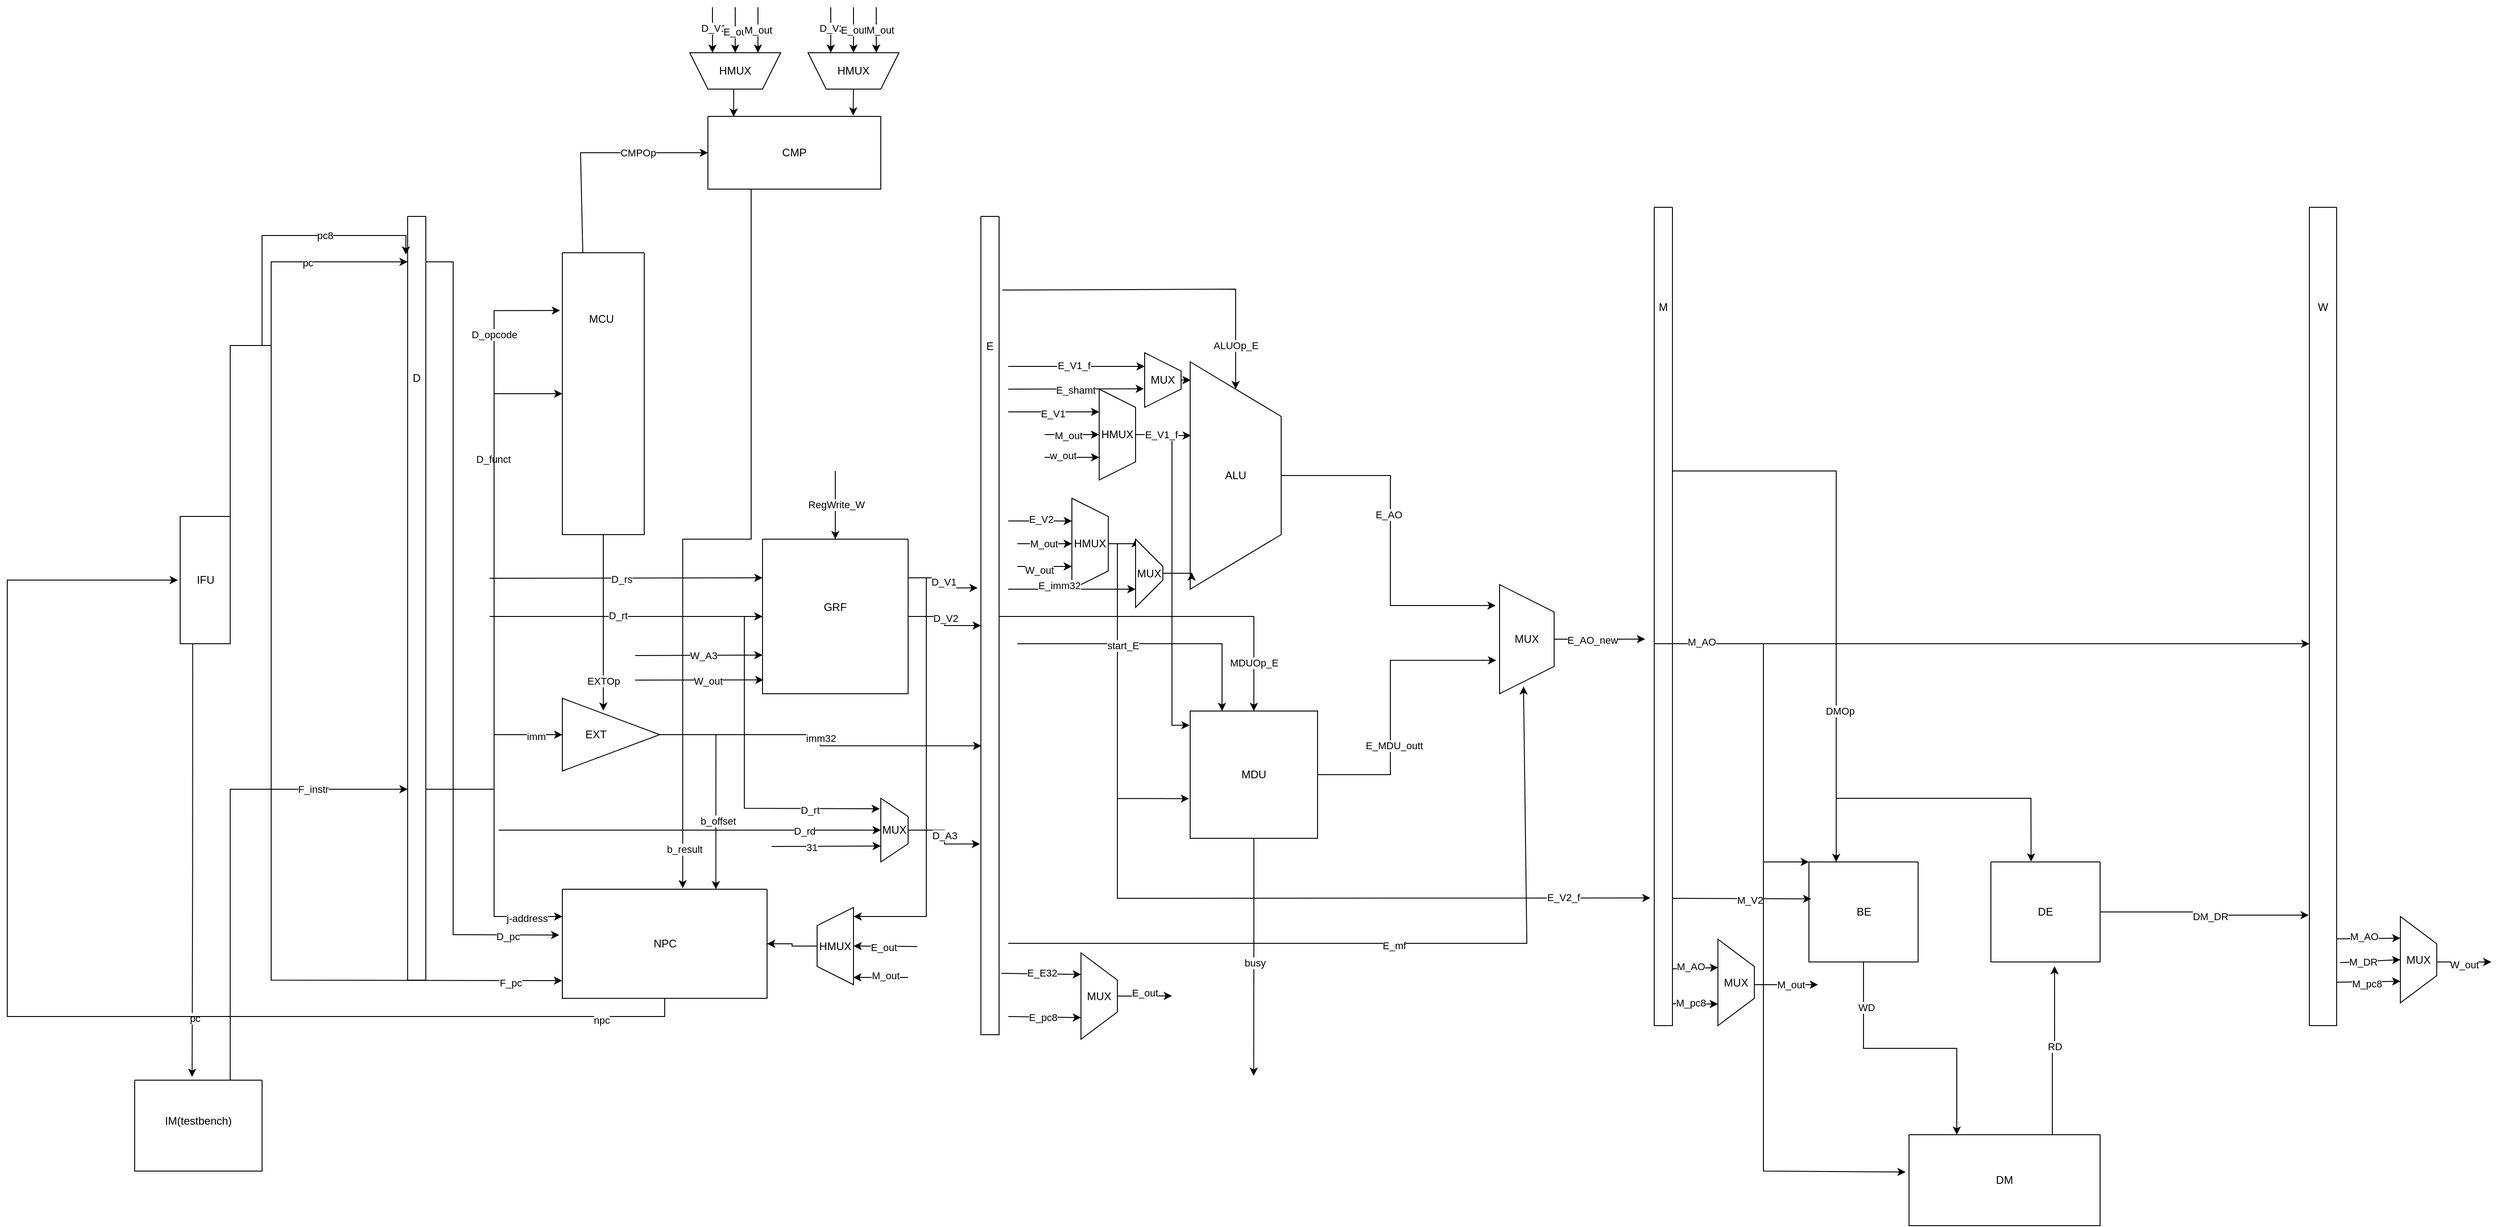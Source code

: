 <mxfile version="22.0.3" type="device">
  <diagram name="第 1 页" id="OTMeOdONEhpsJ4RH3VSD">
    <mxGraphModel dx="3749" dy="2815" grid="1" gridSize="10" guides="1" tooltips="1" connect="1" arrows="1" fold="1" page="1" pageScale="1" pageWidth="827" pageHeight="1169" math="0" shadow="0">
      <root>
        <mxCell id="0" />
        <mxCell id="1" parent="0" />
        <mxCell id="Vi7txVSC50OlgZ6EtbNQ-19" style="edgeStyle=orthogonalEdgeStyle;rounded=0;orthogonalLoop=1;jettySize=auto;html=1;exitX=0.25;exitY=1;exitDx=0;exitDy=0;entryX=0.451;entryY=-0.036;entryDx=0;entryDy=0;entryPerimeter=0;" edge="1" parent="1" source="Vi7txVSC50OlgZ6EtbNQ-6" target="Vi7txVSC50OlgZ6EtbNQ-17">
          <mxGeometry relative="1" as="geometry">
            <mxPoint x="13.176" y="440" as="targetPoint" />
            <Array as="points" />
          </mxGeometry>
        </mxCell>
        <mxCell id="Vi7txVSC50OlgZ6EtbNQ-30" value="pc" style="edgeLabel;html=1;align=center;verticalAlign=middle;resizable=0;points=[];" vertex="1" connectable="0" parent="Vi7txVSC50OlgZ6EtbNQ-19">
          <mxGeometry x="0.73" y="3" relative="1" as="geometry">
            <mxPoint as="offset" />
          </mxGeometry>
        </mxCell>
        <mxCell id="Vi7txVSC50OlgZ6EtbNQ-37" style="edgeStyle=orthogonalEdgeStyle;rounded=0;orthogonalLoop=1;jettySize=auto;html=1;exitX=1;exitY=0.25;exitDx=0;exitDy=0;" edge="1" parent="1" source="Vi7txVSC50OlgZ6EtbNQ-6" target="Vi7txVSC50OlgZ6EtbNQ-8">
          <mxGeometry relative="1" as="geometry">
            <mxPoint x="80" y="70" as="targetPoint" />
            <Array as="points">
              <mxPoint x="80" y="182" />
              <mxPoint x="80" y="90" />
            </Array>
          </mxGeometry>
        </mxCell>
        <mxCell id="Vi7txVSC50OlgZ6EtbNQ-40" value="pc" style="edgeLabel;html=1;align=center;verticalAlign=middle;resizable=0;points=[];" vertex="1" connectable="0" parent="Vi7txVSC50OlgZ6EtbNQ-37">
          <mxGeometry x="0.569" y="-1" relative="1" as="geometry">
            <mxPoint as="offset" />
          </mxGeometry>
        </mxCell>
        <mxCell id="Vi7txVSC50OlgZ6EtbNQ-39" style="edgeStyle=orthogonalEdgeStyle;rounded=0;orthogonalLoop=1;jettySize=auto;html=1;exitX=1;exitY=0.25;exitDx=0;exitDy=0;entryX=-0.096;entryY=0.05;entryDx=0;entryDy=0;entryPerimeter=0;" edge="1" parent="1" source="Vi7txVSC50OlgZ6EtbNQ-6" target="Vi7txVSC50OlgZ6EtbNQ-8">
          <mxGeometry relative="1" as="geometry">
            <mxPoint x="80" y="60" as="targetPoint" />
            <Array as="points">
              <mxPoint x="70" y="182" />
              <mxPoint x="70" y="61" />
            </Array>
          </mxGeometry>
        </mxCell>
        <mxCell id="Vi7txVSC50OlgZ6EtbNQ-41" value="pc8" style="edgeLabel;html=1;align=center;verticalAlign=middle;resizable=0;points=[];" vertex="1" connectable="0" parent="Vi7txVSC50OlgZ6EtbNQ-39">
          <mxGeometry x="0.606" relative="1" as="geometry">
            <mxPoint as="offset" />
          </mxGeometry>
        </mxCell>
        <mxCell id="Vi7txVSC50OlgZ6EtbNQ-6" value="" style="swimlane;startSize=0;" vertex="1" parent="1">
          <mxGeometry x="-20" y="370" width="55" height="140" as="geometry" />
        </mxCell>
        <mxCell id="Vi7txVSC50OlgZ6EtbNQ-7" value="IFU" style="text;html=1;strokeColor=none;fillColor=none;align=center;verticalAlign=middle;whiteSpace=wrap;rounded=0;" vertex="1" parent="Vi7txVSC50OlgZ6EtbNQ-6">
          <mxGeometry x="-2.5" y="55" width="60" height="30" as="geometry" />
        </mxCell>
        <mxCell id="Vi7txVSC50OlgZ6EtbNQ-43" style="edgeStyle=orthogonalEdgeStyle;rounded=0;orthogonalLoop=1;jettySize=auto;html=1;exitX=1;exitY=0.75;exitDx=0;exitDy=0;" edge="1" parent="1" source="Vi7txVSC50OlgZ6EtbNQ-8" target="Vi7txVSC50OlgZ6EtbNQ-33">
          <mxGeometry relative="1" as="geometry" />
        </mxCell>
        <mxCell id="Vi7txVSC50OlgZ6EtbNQ-45" value="D_funct" style="edgeLabel;html=1;align=center;verticalAlign=middle;resizable=0;points=[];" vertex="1" connectable="0" parent="Vi7txVSC50OlgZ6EtbNQ-43">
          <mxGeometry x="0.497" relative="1" as="geometry">
            <mxPoint x="-1" as="offset" />
          </mxGeometry>
        </mxCell>
        <mxCell id="Vi7txVSC50OlgZ6EtbNQ-48" style="edgeStyle=orthogonalEdgeStyle;rounded=0;orthogonalLoop=1;jettySize=auto;html=1;exitX=1;exitY=0.75;exitDx=0;exitDy=0;entryX=0;entryY=0.5;entryDx=0;entryDy=0;" edge="1" parent="1" source="Vi7txVSC50OlgZ6EtbNQ-8" target="Vi7txVSC50OlgZ6EtbNQ-46">
          <mxGeometry relative="1" as="geometry" />
        </mxCell>
        <mxCell id="Vi7txVSC50OlgZ6EtbNQ-49" value="imm" style="edgeLabel;html=1;align=center;verticalAlign=middle;resizable=0;points=[];" vertex="1" connectable="0" parent="Vi7txVSC50OlgZ6EtbNQ-48">
          <mxGeometry x="0.709" y="-2" relative="1" as="geometry">
            <mxPoint x="1" as="offset" />
          </mxGeometry>
        </mxCell>
        <mxCell id="Vi7txVSC50OlgZ6EtbNQ-53" style="edgeStyle=orthogonalEdgeStyle;rounded=0;orthogonalLoop=1;jettySize=auto;html=1;exitX=1;exitY=0.75;exitDx=0;exitDy=0;entryX=0;entryY=0.25;entryDx=0;entryDy=0;" edge="1" parent="1" source="Vi7txVSC50OlgZ6EtbNQ-8" target="Vi7txVSC50OlgZ6EtbNQ-50">
          <mxGeometry relative="1" as="geometry" />
        </mxCell>
        <mxCell id="Vi7txVSC50OlgZ6EtbNQ-54" value="j-address" style="edgeLabel;html=1;align=center;verticalAlign=middle;resizable=0;points=[];" vertex="1" connectable="0" parent="Vi7txVSC50OlgZ6EtbNQ-53">
          <mxGeometry x="0.729" y="-2" relative="1" as="geometry">
            <mxPoint as="offset" />
          </mxGeometry>
        </mxCell>
        <mxCell id="Vi7txVSC50OlgZ6EtbNQ-8" value="" style="swimlane;startSize=0;" vertex="1" parent="1">
          <mxGeometry x="230" y="40" width="20" height="840" as="geometry" />
        </mxCell>
        <mxCell id="Vi7txVSC50OlgZ6EtbNQ-14" value="D" style="text;html=1;strokeColor=none;fillColor=none;align=center;verticalAlign=middle;whiteSpace=wrap;rounded=0;" vertex="1" parent="Vi7txVSC50OlgZ6EtbNQ-8">
          <mxGeometry x="-5" y="165" width="30" height="25" as="geometry" />
        </mxCell>
        <mxCell id="Vi7txVSC50OlgZ6EtbNQ-28" style="edgeStyle=orthogonalEdgeStyle;rounded=0;orthogonalLoop=1;jettySize=auto;html=1;exitX=0.75;exitY=0;exitDx=0;exitDy=0;entryX=0;entryY=0.75;entryDx=0;entryDy=0;" edge="1" parent="1" source="Vi7txVSC50OlgZ6EtbNQ-17" target="Vi7txVSC50OlgZ6EtbNQ-8">
          <mxGeometry relative="1" as="geometry">
            <mxPoint x="55.529" y="310" as="targetPoint" />
          </mxGeometry>
        </mxCell>
        <mxCell id="Vi7txVSC50OlgZ6EtbNQ-32" value="F_instr" style="edgeLabel;html=1;align=center;verticalAlign=middle;resizable=0;points=[];" vertex="1" connectable="0" parent="Vi7txVSC50OlgZ6EtbNQ-28">
          <mxGeometry x="0.594" relative="1" as="geometry">
            <mxPoint as="offset" />
          </mxGeometry>
        </mxCell>
        <mxCell id="Vi7txVSC50OlgZ6EtbNQ-17" value="" style="swimlane;startSize=0;" vertex="1" parent="1">
          <mxGeometry x="-70" y="990" width="140" height="100" as="geometry" />
        </mxCell>
        <mxCell id="Vi7txVSC50OlgZ6EtbNQ-18" value="IM(testbench)" style="text;html=1;strokeColor=none;fillColor=none;align=center;verticalAlign=middle;whiteSpace=wrap;rounded=0;" vertex="1" parent="Vi7txVSC50OlgZ6EtbNQ-17">
          <mxGeometry x="40" y="30" width="60" height="30" as="geometry" />
        </mxCell>
        <mxCell id="Vi7txVSC50OlgZ6EtbNQ-21" style="edgeStyle=orthogonalEdgeStyle;rounded=0;orthogonalLoop=1;jettySize=auto;html=1;exitX=0.5;exitY=1;exitDx=0;exitDy=0;" edge="1" parent="1">
          <mxGeometry relative="1" as="geometry">
            <mxPoint x="-40.0" y="980" as="sourcePoint" />
            <mxPoint x="-40.0" y="980" as="targetPoint" />
          </mxGeometry>
        </mxCell>
        <mxCell id="Vi7txVSC50OlgZ6EtbNQ-33" value="" style="swimlane;startSize=0;" vertex="1" parent="1">
          <mxGeometry x="400" y="80" width="90" height="310" as="geometry" />
        </mxCell>
        <mxCell id="Vi7txVSC50OlgZ6EtbNQ-34" value="MCU" style="text;html=1;strokeColor=none;fillColor=none;align=center;verticalAlign=middle;whiteSpace=wrap;rounded=0;" vertex="1" parent="Vi7txVSC50OlgZ6EtbNQ-33">
          <mxGeometry x="13" y="57.5" width="60" height="30" as="geometry" />
        </mxCell>
        <mxCell id="Vi7txVSC50OlgZ6EtbNQ-42" style="edgeStyle=orthogonalEdgeStyle;rounded=0;orthogonalLoop=1;jettySize=auto;html=1;exitX=1;exitY=0.75;exitDx=0;exitDy=0;entryX=-0.028;entryY=0.205;entryDx=0;entryDy=0;entryPerimeter=0;" edge="1" parent="1" source="Vi7txVSC50OlgZ6EtbNQ-8" target="Vi7txVSC50OlgZ6EtbNQ-33">
          <mxGeometry relative="1" as="geometry" />
        </mxCell>
        <mxCell id="Vi7txVSC50OlgZ6EtbNQ-44" value="D_opcode" style="edgeLabel;html=1;align=center;verticalAlign=middle;resizable=0;points=[];" vertex="1" connectable="0" parent="Vi7txVSC50OlgZ6EtbNQ-42">
          <mxGeometry x="0.708" relative="1" as="geometry">
            <mxPoint as="offset" />
          </mxGeometry>
        </mxCell>
        <mxCell id="Vi7txVSC50OlgZ6EtbNQ-58" style="edgeStyle=orthogonalEdgeStyle;rounded=0;orthogonalLoop=1;jettySize=auto;html=1;exitX=1;exitY=0.5;exitDx=0;exitDy=0;entryX=0.75;entryY=0;entryDx=0;entryDy=0;" edge="1" parent="1" source="Vi7txVSC50OlgZ6EtbNQ-46" target="Vi7txVSC50OlgZ6EtbNQ-50">
          <mxGeometry relative="1" as="geometry" />
        </mxCell>
        <mxCell id="Vi7txVSC50OlgZ6EtbNQ-59" value="b_offset" style="edgeLabel;html=1;align=center;verticalAlign=middle;resizable=0;points=[];" vertex="1" connectable="0" parent="Vi7txVSC50OlgZ6EtbNQ-58">
          <mxGeometry x="0.355" y="2" relative="1" as="geometry">
            <mxPoint as="offset" />
          </mxGeometry>
        </mxCell>
        <mxCell id="Vi7txVSC50OlgZ6EtbNQ-46" value="" style="triangle;whiteSpace=wrap;html=1;" vertex="1" parent="1">
          <mxGeometry x="400" y="570" width="107" height="80" as="geometry" />
        </mxCell>
        <mxCell id="Vi7txVSC50OlgZ6EtbNQ-47" value="EXT" style="text;html=1;strokeColor=none;fillColor=none;align=center;verticalAlign=middle;whiteSpace=wrap;rounded=0;" vertex="1" parent="1">
          <mxGeometry x="407" y="595" width="60" height="30" as="geometry" />
        </mxCell>
        <mxCell id="Vi7txVSC50OlgZ6EtbNQ-76" style="edgeStyle=orthogonalEdgeStyle;rounded=0;orthogonalLoop=1;jettySize=auto;html=1;exitX=0.5;exitY=1;exitDx=0;exitDy=0;entryX=0;entryY=0.5;entryDx=0;entryDy=0;" edge="1" parent="1" source="Vi7txVSC50OlgZ6EtbNQ-50" target="Vi7txVSC50OlgZ6EtbNQ-7">
          <mxGeometry relative="1" as="geometry">
            <mxPoint x="-240" y="940" as="targetPoint" />
            <Array as="points">
              <mxPoint x="512" y="920" />
              <mxPoint x="-210" y="920" />
              <mxPoint x="-210" y="440" />
            </Array>
          </mxGeometry>
        </mxCell>
        <mxCell id="Vi7txVSC50OlgZ6EtbNQ-77" value="npc" style="edgeLabel;html=1;align=center;verticalAlign=middle;resizable=0;points=[];" vertex="1" connectable="0" parent="Vi7txVSC50OlgZ6EtbNQ-76">
          <mxGeometry x="-0.873" y="4" relative="1" as="geometry">
            <mxPoint as="offset" />
          </mxGeometry>
        </mxCell>
        <mxCell id="Vi7txVSC50OlgZ6EtbNQ-50" value="" style="swimlane;startSize=0;" vertex="1" parent="1">
          <mxGeometry x="400" y="780" width="225" height="120" as="geometry" />
        </mxCell>
        <mxCell id="Vi7txVSC50OlgZ6EtbNQ-52" value="NPC" style="text;html=1;strokeColor=none;fillColor=none;align=center;verticalAlign=middle;whiteSpace=wrap;rounded=0;" vertex="1" parent="Vi7txVSC50OlgZ6EtbNQ-50">
          <mxGeometry x="82.5" y="45" width="60" height="30" as="geometry" />
        </mxCell>
        <mxCell id="Vi7txVSC50OlgZ6EtbNQ-165" style="edgeStyle=orthogonalEdgeStyle;rounded=0;orthogonalLoop=1;jettySize=auto;html=1;exitX=1;exitY=0.5;exitDx=0;exitDy=0;entryX=0.5;entryY=0;entryDx=0;entryDy=0;" edge="1" parent="1" source="Vi7txVSC50OlgZ6EtbNQ-55" target="Vi7txVSC50OlgZ6EtbNQ-133">
          <mxGeometry relative="1" as="geometry">
            <mxPoint x="1190" y="480" as="targetPoint" />
            <Array as="points">
              <mxPoint x="1160" y="480" />
            </Array>
          </mxGeometry>
        </mxCell>
        <mxCell id="Vi7txVSC50OlgZ6EtbNQ-166" value="MDUOp_E" style="edgeLabel;html=1;align=center;verticalAlign=middle;resizable=0;points=[];" vertex="1" connectable="0" parent="Vi7txVSC50OlgZ6EtbNQ-165">
          <mxGeometry x="0.731" relative="1" as="geometry">
            <mxPoint as="offset" />
          </mxGeometry>
        </mxCell>
        <mxCell id="Vi7txVSC50OlgZ6EtbNQ-55" value="" style="swimlane;startSize=0;" vertex="1" parent="1">
          <mxGeometry x="860" y="40" width="20" height="900" as="geometry" />
        </mxCell>
        <mxCell id="Vi7txVSC50OlgZ6EtbNQ-129" value="E" style="text;html=1;strokeColor=none;fillColor=none;align=center;verticalAlign=middle;whiteSpace=wrap;rounded=0;" vertex="1" parent="Vi7txVSC50OlgZ6EtbNQ-55">
          <mxGeometry x="-20" y="127.5" width="60" height="30" as="geometry" />
        </mxCell>
        <mxCell id="Vi7txVSC50OlgZ6EtbNQ-56" style="edgeStyle=orthogonalEdgeStyle;rounded=0;orthogonalLoop=1;jettySize=auto;html=1;exitX=1;exitY=0.5;exitDx=0;exitDy=0;entryX=0.022;entryY=0.647;entryDx=0;entryDy=0;entryPerimeter=0;" edge="1" parent="1" source="Vi7txVSC50OlgZ6EtbNQ-46" target="Vi7txVSC50OlgZ6EtbNQ-55">
          <mxGeometry relative="1" as="geometry" />
        </mxCell>
        <mxCell id="Vi7txVSC50OlgZ6EtbNQ-57" value="imm32" style="edgeLabel;html=1;align=center;verticalAlign=middle;resizable=0;points=[];" vertex="1" connectable="0" parent="Vi7txVSC50OlgZ6EtbNQ-56">
          <mxGeometry x="-0.014" relative="1" as="geometry">
            <mxPoint as="offset" />
          </mxGeometry>
        </mxCell>
        <mxCell id="Vi7txVSC50OlgZ6EtbNQ-65" style="edgeStyle=orthogonalEdgeStyle;rounded=0;orthogonalLoop=1;jettySize=auto;html=1;exitX=1;exitY=0.5;exitDx=0;exitDy=0;entryX=0;entryY=0.5;entryDx=0;entryDy=0;" edge="1" parent="1" source="Vi7txVSC50OlgZ6EtbNQ-62" target="Vi7txVSC50OlgZ6EtbNQ-55">
          <mxGeometry relative="1" as="geometry" />
        </mxCell>
        <mxCell id="Vi7txVSC50OlgZ6EtbNQ-69" value="D_V2" style="edgeLabel;html=1;align=center;verticalAlign=middle;resizable=0;points=[];" vertex="1" connectable="0" parent="Vi7txVSC50OlgZ6EtbNQ-65">
          <mxGeometry x="-0.071" y="2" relative="1" as="geometry">
            <mxPoint x="-1" as="offset" />
          </mxGeometry>
        </mxCell>
        <mxCell id="Vi7txVSC50OlgZ6EtbNQ-124" style="edgeStyle=orthogonalEdgeStyle;rounded=0;orthogonalLoop=1;jettySize=auto;html=1;exitX=1;exitY=0.25;exitDx=0;exitDy=0;entryX=0.882;entryY=1;entryDx=0;entryDy=0;entryPerimeter=0;" edge="1" parent="1" source="Vi7txVSC50OlgZ6EtbNQ-62" target="Vi7txVSC50OlgZ6EtbNQ-121">
          <mxGeometry relative="1" as="geometry">
            <mxPoint x="740" y="810" as="targetPoint" />
            <Array as="points">
              <mxPoint x="800" y="438" />
              <mxPoint x="800" y="810" />
            </Array>
          </mxGeometry>
        </mxCell>
        <mxCell id="Vi7txVSC50OlgZ6EtbNQ-62" value="" style="swimlane;startSize=0;" vertex="1" parent="1">
          <mxGeometry x="620" y="395" width="160" height="170" as="geometry" />
        </mxCell>
        <mxCell id="Vi7txVSC50OlgZ6EtbNQ-78" value="GRF" style="text;html=1;strokeColor=none;fillColor=none;align=center;verticalAlign=middle;whiteSpace=wrap;rounded=0;" vertex="1" parent="Vi7txVSC50OlgZ6EtbNQ-62">
          <mxGeometry x="50" y="60" width="60" height="30" as="geometry" />
        </mxCell>
        <mxCell id="Vi7txVSC50OlgZ6EtbNQ-64" style="edgeStyle=orthogonalEdgeStyle;rounded=0;orthogonalLoop=1;jettySize=auto;html=1;exitX=1;exitY=0.25;exitDx=0;exitDy=0;entryX=-0.175;entryY=0.454;entryDx=0;entryDy=0;entryPerimeter=0;" edge="1" parent="1" source="Vi7txVSC50OlgZ6EtbNQ-62" target="Vi7txVSC50OlgZ6EtbNQ-55">
          <mxGeometry relative="1" as="geometry" />
        </mxCell>
        <mxCell id="Vi7txVSC50OlgZ6EtbNQ-68" value="D_V1" style="edgeLabel;html=1;align=center;verticalAlign=middle;resizable=0;points=[];" vertex="1" connectable="0" parent="Vi7txVSC50OlgZ6EtbNQ-64">
          <mxGeometry x="-0.002" relative="1" as="geometry">
            <mxPoint x="-1" y="1" as="offset" />
          </mxGeometry>
        </mxCell>
        <mxCell id="Vi7txVSC50OlgZ6EtbNQ-70" value="" style="endArrow=classic;html=1;rounded=0;entryX=-0.015;entryY=0.42;entryDx=0;entryDy=0;entryPerimeter=0;" edge="1" parent="1" target="Vi7txVSC50OlgZ6EtbNQ-50">
          <mxGeometry width="50" height="50" relative="1" as="geometry">
            <mxPoint x="250" y="90" as="sourcePoint" />
            <mxPoint x="280" y="850" as="targetPoint" />
            <Array as="points">
              <mxPoint x="280" y="90" />
              <mxPoint x="280" y="830" />
            </Array>
          </mxGeometry>
        </mxCell>
        <mxCell id="Vi7txVSC50OlgZ6EtbNQ-71" value="D_pc" style="edgeLabel;html=1;align=center;verticalAlign=middle;resizable=0;points=[];" vertex="1" connectable="0" parent="Vi7txVSC50OlgZ6EtbNQ-70">
          <mxGeometry x="0.871" y="-2" relative="1" as="geometry">
            <mxPoint as="offset" />
          </mxGeometry>
        </mxCell>
        <mxCell id="Vi7txVSC50OlgZ6EtbNQ-72" value="" style="endArrow=classic;html=1;rounded=0;entryX=-0.001;entryY=0.838;entryDx=0;entryDy=0;entryPerimeter=0;" edge="1" parent="1" target="Vi7txVSC50OlgZ6EtbNQ-50">
          <mxGeometry width="50" height="50" relative="1" as="geometry">
            <mxPoint x="80" y="180" as="sourcePoint" />
            <mxPoint x="80" y="910" as="targetPoint" />
            <Array as="points">
              <mxPoint x="80" y="880" />
            </Array>
          </mxGeometry>
        </mxCell>
        <mxCell id="Vi7txVSC50OlgZ6EtbNQ-73" value="F_pc" style="edgeLabel;html=1;align=center;verticalAlign=middle;resizable=0;points=[];" vertex="1" connectable="0" parent="Vi7txVSC50OlgZ6EtbNQ-72">
          <mxGeometry x="0.891" y="-2" relative="1" as="geometry">
            <mxPoint x="-1" as="offset" />
          </mxGeometry>
        </mxCell>
        <mxCell id="Vi7txVSC50OlgZ6EtbNQ-80" value="" style="endArrow=classic;html=1;rounded=0;entryX=0;entryY=0.25;entryDx=0;entryDy=0;" edge="1" parent="1" target="Vi7txVSC50OlgZ6EtbNQ-62">
          <mxGeometry width="50" height="50" relative="1" as="geometry">
            <mxPoint x="320" y="438" as="sourcePoint" />
            <mxPoint x="380" y="395" as="targetPoint" />
          </mxGeometry>
        </mxCell>
        <mxCell id="Vi7txVSC50OlgZ6EtbNQ-82" value="D_rs" style="edgeLabel;html=1;align=center;verticalAlign=middle;resizable=0;points=[];" vertex="1" connectable="0" parent="Vi7txVSC50OlgZ6EtbNQ-80">
          <mxGeometry x="-0.034" y="-1" relative="1" as="geometry">
            <mxPoint as="offset" />
          </mxGeometry>
        </mxCell>
        <mxCell id="Vi7txVSC50OlgZ6EtbNQ-81" value="" style="endArrow=classic;html=1;rounded=0;entryX=0;entryY=0.5;entryDx=0;entryDy=0;" edge="1" parent="1" target="Vi7txVSC50OlgZ6EtbNQ-62">
          <mxGeometry width="50" height="50" relative="1" as="geometry">
            <mxPoint x="320" y="480" as="sourcePoint" />
            <mxPoint x="462" y="460" as="targetPoint" />
          </mxGeometry>
        </mxCell>
        <mxCell id="Vi7txVSC50OlgZ6EtbNQ-83" value="D_rt" style="edgeLabel;html=1;align=center;verticalAlign=middle;resizable=0;points=[];" vertex="1" connectable="0" parent="Vi7txVSC50OlgZ6EtbNQ-81">
          <mxGeometry x="-0.065" y="1" relative="1" as="geometry">
            <mxPoint as="offset" />
          </mxGeometry>
        </mxCell>
        <mxCell id="Vi7txVSC50OlgZ6EtbNQ-85" value="" style="endArrow=classic;html=1;rounded=0;entryX=0;entryY=0.75;entryDx=0;entryDy=0;" edge="1" parent="1" target="Vi7txVSC50OlgZ6EtbNQ-62">
          <mxGeometry width="50" height="50" relative="1" as="geometry">
            <mxPoint x="480" y="523" as="sourcePoint" />
            <mxPoint x="570" y="490" as="targetPoint" />
          </mxGeometry>
        </mxCell>
        <mxCell id="Vi7txVSC50OlgZ6EtbNQ-86" value="W_A3" style="edgeLabel;html=1;align=center;verticalAlign=middle;resizable=0;points=[];" vertex="1" connectable="0" parent="Vi7txVSC50OlgZ6EtbNQ-85">
          <mxGeometry x="0.062" relative="1" as="geometry">
            <mxPoint as="offset" />
          </mxGeometry>
        </mxCell>
        <mxCell id="Vi7txVSC50OlgZ6EtbNQ-87" value="" style="swimlane;startSize=0;" vertex="1" parent="1">
          <mxGeometry x="560" y="-70" width="190" height="80" as="geometry" />
        </mxCell>
        <mxCell id="Vi7txVSC50OlgZ6EtbNQ-90" value="CMP" style="text;html=1;strokeColor=none;fillColor=none;align=center;verticalAlign=middle;whiteSpace=wrap;rounded=0;" vertex="1" parent="Vi7txVSC50OlgZ6EtbNQ-87">
          <mxGeometry x="65" y="25" width="60" height="30" as="geometry" />
        </mxCell>
        <mxCell id="Vi7txVSC50OlgZ6EtbNQ-94" value="" style="endArrow=classic;html=1;rounded=0;exitX=0.25;exitY=0;exitDx=0;exitDy=0;entryX=0;entryY=0.5;entryDx=0;entryDy=0;" edge="1" parent="1" source="Vi7txVSC50OlgZ6EtbNQ-33" target="Vi7txVSC50OlgZ6EtbNQ-87">
          <mxGeometry width="50" height="50" relative="1" as="geometry">
            <mxPoint x="417" y="70" as="sourcePoint" />
            <mxPoint x="420" y="-60" as="targetPoint" />
            <Array as="points">
              <mxPoint x="420" y="-30" />
            </Array>
          </mxGeometry>
        </mxCell>
        <mxCell id="Vi7txVSC50OlgZ6EtbNQ-95" value="CMPOp" style="edgeLabel;html=1;align=center;verticalAlign=middle;resizable=0;points=[];" vertex="1" connectable="0" parent="Vi7txVSC50OlgZ6EtbNQ-94">
          <mxGeometry x="0.384" relative="1" as="geometry">
            <mxPoint as="offset" />
          </mxGeometry>
        </mxCell>
        <mxCell id="Vi7txVSC50OlgZ6EtbNQ-97" style="edgeStyle=orthogonalEdgeStyle;rounded=0;orthogonalLoop=1;jettySize=auto;html=1;exitX=0.25;exitY=1;exitDx=0;exitDy=0;entryX=0.588;entryY=-0.008;entryDx=0;entryDy=0;entryPerimeter=0;" edge="1" parent="1" source="Vi7txVSC50OlgZ6EtbNQ-87" target="Vi7txVSC50OlgZ6EtbNQ-50">
          <mxGeometry relative="1" as="geometry" />
        </mxCell>
        <mxCell id="Vi7txVSC50OlgZ6EtbNQ-98" value="b_result" style="edgeLabel;html=1;align=center;verticalAlign=middle;resizable=0;points=[];" vertex="1" connectable="0" parent="Vi7txVSC50OlgZ6EtbNQ-97">
          <mxGeometry x="0.9" y="1" relative="1" as="geometry">
            <mxPoint y="-1" as="offset" />
          </mxGeometry>
        </mxCell>
        <mxCell id="Vi7txVSC50OlgZ6EtbNQ-101" value="HMUX" style="shape=trapezoid;perimeter=trapezoidPerimeter;whiteSpace=wrap;html=1;fixedSize=1;direction=west;" vertex="1" parent="1">
          <mxGeometry x="540" y="-140" width="100" height="40" as="geometry" />
        </mxCell>
        <mxCell id="Vi7txVSC50OlgZ6EtbNQ-104" value="HMUX" style="shape=trapezoid;perimeter=trapezoidPerimeter;whiteSpace=wrap;html=1;fixedSize=1;direction=west;" vertex="1" parent="1">
          <mxGeometry x="670" y="-140" width="100" height="40" as="geometry" />
        </mxCell>
        <mxCell id="Vi7txVSC50OlgZ6EtbNQ-105" style="edgeStyle=orthogonalEdgeStyle;rounded=0;orthogonalLoop=1;jettySize=auto;html=1;exitX=0.5;exitY=0;exitDx=0;exitDy=0;entryX=0.84;entryY=-0.012;entryDx=0;entryDy=0;entryPerimeter=0;" edge="1" parent="1" source="Vi7txVSC50OlgZ6EtbNQ-104" target="Vi7txVSC50OlgZ6EtbNQ-87">
          <mxGeometry relative="1" as="geometry" />
        </mxCell>
        <mxCell id="Vi7txVSC50OlgZ6EtbNQ-106" style="edgeStyle=orthogonalEdgeStyle;rounded=0;orthogonalLoop=1;jettySize=auto;html=1;exitX=0.5;exitY=0;exitDx=0;exitDy=0;entryX=0.149;entryY=0.004;entryDx=0;entryDy=0;entryPerimeter=0;" edge="1" parent="1" source="Vi7txVSC50OlgZ6EtbNQ-101" target="Vi7txVSC50OlgZ6EtbNQ-87">
          <mxGeometry relative="1" as="geometry" />
        </mxCell>
        <mxCell id="Vi7txVSC50OlgZ6EtbNQ-107" style="edgeStyle=orthogonalEdgeStyle;rounded=0;orthogonalLoop=1;jettySize=auto;html=1;exitX=0.5;exitY=1;exitDx=0;exitDy=0;entryX=0.421;entryY=0.171;entryDx=0;entryDy=0;entryPerimeter=0;" edge="1" parent="1" source="Vi7txVSC50OlgZ6EtbNQ-33" target="Vi7txVSC50OlgZ6EtbNQ-46">
          <mxGeometry relative="1" as="geometry" />
        </mxCell>
        <mxCell id="Vi7txVSC50OlgZ6EtbNQ-108" value="EXTOp" style="edgeLabel;html=1;align=center;verticalAlign=middle;resizable=0;points=[];" vertex="1" connectable="0" parent="Vi7txVSC50OlgZ6EtbNQ-107">
          <mxGeometry x="0.662" relative="1" as="geometry">
            <mxPoint as="offset" />
          </mxGeometry>
        </mxCell>
        <mxCell id="Vi7txVSC50OlgZ6EtbNQ-109" value="" style="endArrow=classic;html=1;rounded=0;entryX=0.75;entryY=1;entryDx=0;entryDy=0;" edge="1" parent="1" target="Vi7txVSC50OlgZ6EtbNQ-101">
          <mxGeometry width="50" height="50" relative="1" as="geometry">
            <mxPoint x="565" y="-190" as="sourcePoint" />
            <mxPoint x="580" y="-240" as="targetPoint" />
          </mxGeometry>
        </mxCell>
        <mxCell id="Vi7txVSC50OlgZ6EtbNQ-110" value="D_V1" style="edgeLabel;html=1;align=center;verticalAlign=middle;resizable=0;points=[];" vertex="1" connectable="0" parent="Vi7txVSC50OlgZ6EtbNQ-109">
          <mxGeometry x="-0.08" y="1" relative="1" as="geometry">
            <mxPoint as="offset" />
          </mxGeometry>
        </mxCell>
        <mxCell id="Vi7txVSC50OlgZ6EtbNQ-111" value="" style="endArrow=classic;html=1;rounded=0;entryX=0.75;entryY=1;entryDx=0;entryDy=0;" edge="1" parent="1" target="Vi7txVSC50OlgZ6EtbNQ-104">
          <mxGeometry width="50" height="50" relative="1" as="geometry">
            <mxPoint x="695" y="-190" as="sourcePoint" />
            <mxPoint x="710" y="-210" as="targetPoint" />
          </mxGeometry>
        </mxCell>
        <mxCell id="Vi7txVSC50OlgZ6EtbNQ-112" value="D_V2" style="edgeLabel;html=1;align=center;verticalAlign=middle;resizable=0;points=[];" vertex="1" connectable="0" parent="Vi7txVSC50OlgZ6EtbNQ-111">
          <mxGeometry x="-0.08" y="1" relative="1" as="geometry">
            <mxPoint as="offset" />
          </mxGeometry>
        </mxCell>
        <mxCell id="Vi7txVSC50OlgZ6EtbNQ-113" value="" style="endArrow=classic;html=1;rounded=0;entryX=0.5;entryY=1;entryDx=0;entryDy=0;" edge="1" parent="1" target="Vi7txVSC50OlgZ6EtbNQ-101">
          <mxGeometry width="50" height="50" relative="1" as="geometry">
            <mxPoint x="590" y="-190" as="sourcePoint" />
            <mxPoint x="630" y="-230" as="targetPoint" />
          </mxGeometry>
        </mxCell>
        <mxCell id="Vi7txVSC50OlgZ6EtbNQ-114" value="E_out" style="edgeLabel;html=1;align=center;verticalAlign=middle;resizable=0;points=[];" vertex="1" connectable="0" parent="Vi7txVSC50OlgZ6EtbNQ-113">
          <mxGeometry x="0.08" y="1" relative="1" as="geometry">
            <mxPoint as="offset" />
          </mxGeometry>
        </mxCell>
        <mxCell id="Vi7txVSC50OlgZ6EtbNQ-115" value="" style="endArrow=classic;html=1;rounded=0;entryX=0.5;entryY=1;entryDx=0;entryDy=0;" edge="1" parent="1" target="Vi7txVSC50OlgZ6EtbNQ-104">
          <mxGeometry width="50" height="50" relative="1" as="geometry">
            <mxPoint x="720" y="-190" as="sourcePoint" />
            <mxPoint x="750" y="-240" as="targetPoint" />
          </mxGeometry>
        </mxCell>
        <mxCell id="Vi7txVSC50OlgZ6EtbNQ-116" value="E_out" style="edgeLabel;html=1;align=center;verticalAlign=middle;resizable=0;points=[];" vertex="1" connectable="0" parent="Vi7txVSC50OlgZ6EtbNQ-115">
          <mxGeometry relative="1" as="geometry">
            <mxPoint as="offset" />
          </mxGeometry>
        </mxCell>
        <mxCell id="Vi7txVSC50OlgZ6EtbNQ-117" value="" style="endArrow=classic;html=1;rounded=0;entryX=0.25;entryY=1;entryDx=0;entryDy=0;" edge="1" parent="1" target="Vi7txVSC50OlgZ6EtbNQ-101">
          <mxGeometry width="50" height="50" relative="1" as="geometry">
            <mxPoint x="615" y="-190" as="sourcePoint" />
            <mxPoint x="660" y="-240" as="targetPoint" />
          </mxGeometry>
        </mxCell>
        <mxCell id="Vi7txVSC50OlgZ6EtbNQ-118" value="M_out" style="edgeLabel;html=1;align=center;verticalAlign=middle;resizable=0;points=[];" vertex="1" connectable="0" parent="Vi7txVSC50OlgZ6EtbNQ-117">
          <mxGeometry relative="1" as="geometry">
            <mxPoint as="offset" />
          </mxGeometry>
        </mxCell>
        <mxCell id="Vi7txVSC50OlgZ6EtbNQ-119" value="" style="endArrow=classic;html=1;rounded=0;entryX=0.25;entryY=1;entryDx=0;entryDy=0;" edge="1" parent="1" target="Vi7txVSC50OlgZ6EtbNQ-104">
          <mxGeometry width="50" height="50" relative="1" as="geometry">
            <mxPoint x="745" y="-190" as="sourcePoint" />
            <mxPoint x="780" y="-240" as="targetPoint" />
          </mxGeometry>
        </mxCell>
        <mxCell id="Vi7txVSC50OlgZ6EtbNQ-120" value="M_out" style="edgeLabel;html=1;align=center;verticalAlign=middle;resizable=0;points=[];" vertex="1" connectable="0" parent="Vi7txVSC50OlgZ6EtbNQ-119">
          <mxGeometry y="4" relative="1" as="geometry">
            <mxPoint as="offset" />
          </mxGeometry>
        </mxCell>
        <mxCell id="Vi7txVSC50OlgZ6EtbNQ-123" style="edgeStyle=orthogonalEdgeStyle;rounded=0;orthogonalLoop=1;jettySize=auto;html=1;exitX=0.5;exitY=0;exitDx=0;exitDy=0;entryX=1;entryY=0.5;entryDx=0;entryDy=0;" edge="1" parent="1" source="Vi7txVSC50OlgZ6EtbNQ-121" target="Vi7txVSC50OlgZ6EtbNQ-50">
          <mxGeometry relative="1" as="geometry" />
        </mxCell>
        <mxCell id="Vi7txVSC50OlgZ6EtbNQ-121" value="HMUX" style="shape=trapezoid;perimeter=trapezoidPerimeter;whiteSpace=wrap;html=1;fixedSize=1;direction=north;" vertex="1" parent="1">
          <mxGeometry x="680" y="800" width="40" height="85" as="geometry" />
        </mxCell>
        <mxCell id="Vi7txVSC50OlgZ6EtbNQ-125" value="" style="endArrow=classic;html=1;rounded=0;entryX=0.5;entryY=1;entryDx=0;entryDy=0;" edge="1" parent="1" target="Vi7txVSC50OlgZ6EtbNQ-121">
          <mxGeometry width="50" height="50" relative="1" as="geometry">
            <mxPoint x="790" y="843" as="sourcePoint" />
            <mxPoint x="827" y="835" as="targetPoint" />
          </mxGeometry>
        </mxCell>
        <mxCell id="Vi7txVSC50OlgZ6EtbNQ-126" value="E_out" style="edgeLabel;html=1;align=center;verticalAlign=middle;resizable=0;points=[];" vertex="1" connectable="0" parent="Vi7txVSC50OlgZ6EtbNQ-125">
          <mxGeometry x="0.076" y="1" relative="1" as="geometry">
            <mxPoint as="offset" />
          </mxGeometry>
        </mxCell>
        <mxCell id="Vi7txVSC50OlgZ6EtbNQ-127" value="" style="endArrow=classic;html=1;rounded=0;entryX=0.094;entryY=0.992;entryDx=0;entryDy=0;entryPerimeter=0;" edge="1" parent="1" target="Vi7txVSC50OlgZ6EtbNQ-121">
          <mxGeometry width="50" height="50" relative="1" as="geometry">
            <mxPoint x="780" y="877" as="sourcePoint" />
            <mxPoint x="820" y="870" as="targetPoint" />
          </mxGeometry>
        </mxCell>
        <mxCell id="Vi7txVSC50OlgZ6EtbNQ-128" value="M_out" style="edgeLabel;html=1;align=center;verticalAlign=middle;resizable=0;points=[];" vertex="1" connectable="0" parent="Vi7txVSC50OlgZ6EtbNQ-127">
          <mxGeometry x="-0.149" y="-2" relative="1" as="geometry">
            <mxPoint as="offset" />
          </mxGeometry>
        </mxCell>
        <mxCell id="Vi7txVSC50OlgZ6EtbNQ-171" style="edgeStyle=orthogonalEdgeStyle;rounded=0;orthogonalLoop=1;jettySize=auto;html=1;exitX=0.5;exitY=0;exitDx=0;exitDy=0;entryX=0.192;entryY=1.072;entryDx=0;entryDy=0;entryPerimeter=0;" edge="1" parent="1" source="Vi7txVSC50OlgZ6EtbNQ-131" target="Vi7txVSC50OlgZ6EtbNQ-177">
          <mxGeometry relative="1" as="geometry">
            <mxPoint x="1350" y="324.81" as="targetPoint" />
          </mxGeometry>
        </mxCell>
        <mxCell id="Vi7txVSC50OlgZ6EtbNQ-172" value="E_AO" style="edgeLabel;html=1;align=center;verticalAlign=middle;resizable=0;points=[];" vertex="1" connectable="0" parent="Vi7txVSC50OlgZ6EtbNQ-171">
          <mxGeometry x="-0.141" y="-2" relative="1" as="geometry">
            <mxPoint as="offset" />
          </mxGeometry>
        </mxCell>
        <mxCell id="Vi7txVSC50OlgZ6EtbNQ-131" value="ALU" style="shape=trapezoid;perimeter=trapezoidPerimeter;whiteSpace=wrap;html=1;fixedSize=1;direction=south;size=60;" vertex="1" parent="1">
          <mxGeometry x="1090" y="200" width="100" height="250" as="geometry" />
        </mxCell>
        <mxCell id="Vi7txVSC50OlgZ6EtbNQ-173" style="edgeStyle=orthogonalEdgeStyle;rounded=0;orthogonalLoop=1;jettySize=auto;html=1;exitX=1;exitY=0.5;exitDx=0;exitDy=0;entryX=0.694;entryY=1.061;entryDx=0;entryDy=0;entryPerimeter=0;" edge="1" parent="1" source="Vi7txVSC50OlgZ6EtbNQ-133" target="Vi7txVSC50OlgZ6EtbNQ-177">
          <mxGeometry relative="1" as="geometry">
            <mxPoint x="1350" y="654.333" as="targetPoint" />
            <Array as="points">
              <mxPoint x="1310" y="654" />
              <mxPoint x="1310" y="528" />
            </Array>
          </mxGeometry>
        </mxCell>
        <mxCell id="Vi7txVSC50OlgZ6EtbNQ-174" value="E_MDU_outt" style="edgeLabel;html=1;align=center;verticalAlign=middle;resizable=0;points=[];" vertex="1" connectable="0" parent="Vi7txVSC50OlgZ6EtbNQ-173">
          <mxGeometry x="-0.301" y="-4" relative="1" as="geometry">
            <mxPoint as="offset" />
          </mxGeometry>
        </mxCell>
        <mxCell id="Vi7txVSC50OlgZ6EtbNQ-175" style="edgeStyle=orthogonalEdgeStyle;rounded=0;orthogonalLoop=1;jettySize=auto;html=1;exitX=0.5;exitY=1;exitDx=0;exitDy=0;" edge="1" parent="1" source="Vi7txVSC50OlgZ6EtbNQ-133">
          <mxGeometry relative="1" as="geometry">
            <mxPoint x="1159.81" y="985.238" as="targetPoint" />
          </mxGeometry>
        </mxCell>
        <mxCell id="Vi7txVSC50OlgZ6EtbNQ-176" value="busy" style="edgeLabel;html=1;align=center;verticalAlign=middle;resizable=0;points=[];" vertex="1" connectable="0" parent="Vi7txVSC50OlgZ6EtbNQ-175">
          <mxGeometry x="0.052" relative="1" as="geometry">
            <mxPoint as="offset" />
          </mxGeometry>
        </mxCell>
        <mxCell id="Vi7txVSC50OlgZ6EtbNQ-133" value="MDU" style="whiteSpace=wrap;html=1;aspect=fixed;" vertex="1" parent="1">
          <mxGeometry x="1090" y="584" width="140" height="140" as="geometry" />
        </mxCell>
        <mxCell id="Vi7txVSC50OlgZ6EtbNQ-169" style="edgeStyle=orthogonalEdgeStyle;rounded=0;orthogonalLoop=1;jettySize=auto;html=1;exitX=0.5;exitY=0;exitDx=0;exitDy=0;entryX=-0.005;entryY=0.112;entryDx=0;entryDy=0;entryPerimeter=0;" edge="1" parent="1" source="Vi7txVSC50OlgZ6EtbNQ-134" target="Vi7txVSC50OlgZ6EtbNQ-133">
          <mxGeometry relative="1" as="geometry">
            <mxPoint x="1070" y="620" as="targetPoint" />
            <Array as="points">
              <mxPoint x="1070" y="280" />
              <mxPoint x="1070" y="600" />
            </Array>
          </mxGeometry>
        </mxCell>
        <mxCell id="Vi7txVSC50OlgZ6EtbNQ-134" value="HMUX" style="shape=trapezoid;perimeter=trapezoidPerimeter;whiteSpace=wrap;html=1;fixedSize=1;direction=south;" vertex="1" parent="1">
          <mxGeometry x="990" y="230" width="40" height="100" as="geometry" />
        </mxCell>
        <mxCell id="Vi7txVSC50OlgZ6EtbNQ-137" style="edgeStyle=orthogonalEdgeStyle;rounded=0;orthogonalLoop=1;jettySize=auto;html=1;exitX=0.5;exitY=0;exitDx=0;exitDy=0;entryX=0.324;entryY=0.992;entryDx=0;entryDy=0;entryPerimeter=0;" edge="1" parent="1" source="Vi7txVSC50OlgZ6EtbNQ-134" target="Vi7txVSC50OlgZ6EtbNQ-131">
          <mxGeometry relative="1" as="geometry" />
        </mxCell>
        <mxCell id="Vi7txVSC50OlgZ6EtbNQ-160" value="E_V1_f" style="edgeLabel;html=1;align=center;verticalAlign=middle;resizable=0;points=[];" vertex="1" connectable="0" parent="Vi7txVSC50OlgZ6EtbNQ-137">
          <mxGeometry x="-0.106" relative="1" as="geometry">
            <mxPoint as="offset" />
          </mxGeometry>
        </mxCell>
        <mxCell id="Vi7txVSC50OlgZ6EtbNQ-170" style="edgeStyle=orthogonalEdgeStyle;rounded=0;orthogonalLoop=1;jettySize=auto;html=1;exitX=0.5;exitY=0;exitDx=0;exitDy=0;entryX=-0.009;entryY=0.688;entryDx=0;entryDy=0;entryPerimeter=0;" edge="1" parent="1" source="Vi7txVSC50OlgZ6EtbNQ-138" target="Vi7txVSC50OlgZ6EtbNQ-133">
          <mxGeometry relative="1" as="geometry">
            <mxPoint x="1080" y="680" as="targetPoint" />
            <Array as="points">
              <mxPoint x="1010" y="400" />
              <mxPoint x="1010" y="680" />
            </Array>
          </mxGeometry>
        </mxCell>
        <mxCell id="Vi7txVSC50OlgZ6EtbNQ-184" style="edgeStyle=orthogonalEdgeStyle;rounded=0;orthogonalLoop=1;jettySize=auto;html=1;exitX=0.5;exitY=0;exitDx=0;exitDy=0;entryX=0;entryY=1;entryDx=0;entryDy=0;" edge="1" parent="1" source="Vi7txVSC50OlgZ6EtbNQ-138" target="Vi7txVSC50OlgZ6EtbNQ-182">
          <mxGeometry relative="1" as="geometry" />
        </mxCell>
        <mxCell id="Vi7txVSC50OlgZ6EtbNQ-138" value="HMUX" style="shape=trapezoid;perimeter=trapezoidPerimeter;whiteSpace=wrap;html=1;fixedSize=1;direction=south;" vertex="1" parent="1">
          <mxGeometry x="960" y="350" width="40" height="100" as="geometry" />
        </mxCell>
        <mxCell id="Vi7txVSC50OlgZ6EtbNQ-141" value="" style="endArrow=classic;html=1;rounded=0;entryX=0.25;entryY=1;entryDx=0;entryDy=0;" edge="1" parent="1" target="Vi7txVSC50OlgZ6EtbNQ-134">
          <mxGeometry width="50" height="50" relative="1" as="geometry">
            <mxPoint x="890" y="255" as="sourcePoint" />
            <mxPoint x="970" y="255" as="targetPoint" />
          </mxGeometry>
        </mxCell>
        <mxCell id="Vi7txVSC50OlgZ6EtbNQ-142" value="E_V1" style="edgeLabel;html=1;align=center;verticalAlign=middle;resizable=0;points=[];" vertex="1" connectable="0" parent="Vi7txVSC50OlgZ6EtbNQ-141">
          <mxGeometry x="-0.031" y="-2" relative="1" as="geometry">
            <mxPoint as="offset" />
          </mxGeometry>
        </mxCell>
        <mxCell id="Vi7txVSC50OlgZ6EtbNQ-143" value="" style="endArrow=classic;html=1;rounded=0;entryX=0.25;entryY=1;entryDx=0;entryDy=0;" edge="1" parent="1" target="Vi7txVSC50OlgZ6EtbNQ-138">
          <mxGeometry width="50" height="50" relative="1" as="geometry">
            <mxPoint x="890" y="375" as="sourcePoint" />
            <mxPoint x="970" y="370" as="targetPoint" />
          </mxGeometry>
        </mxCell>
        <mxCell id="Vi7txVSC50OlgZ6EtbNQ-144" value="E_V2" style="edgeLabel;html=1;align=center;verticalAlign=middle;resizable=0;points=[];" vertex="1" connectable="0" parent="Vi7txVSC50OlgZ6EtbNQ-143">
          <mxGeometry x="0.008" y="2" relative="1" as="geometry">
            <mxPoint as="offset" />
          </mxGeometry>
        </mxCell>
        <mxCell id="Vi7txVSC50OlgZ6EtbNQ-145" value="" style="endArrow=classic;html=1;rounded=0;entryX=0.5;entryY=1;entryDx=0;entryDy=0;" edge="1" parent="1" target="Vi7txVSC50OlgZ6EtbNQ-134">
          <mxGeometry width="50" height="50" relative="1" as="geometry">
            <mxPoint x="930" y="280" as="sourcePoint" />
            <mxPoint x="960" y="280" as="targetPoint" />
          </mxGeometry>
        </mxCell>
        <mxCell id="Vi7txVSC50OlgZ6EtbNQ-146" value="M_out" style="edgeLabel;html=1;align=center;verticalAlign=middle;resizable=0;points=[];" vertex="1" connectable="0" parent="Vi7txVSC50OlgZ6EtbNQ-145">
          <mxGeometry x="-0.149" y="-1" relative="1" as="geometry">
            <mxPoint as="offset" />
          </mxGeometry>
        </mxCell>
        <mxCell id="Vi7txVSC50OlgZ6EtbNQ-147" value="" style="endArrow=classic;html=1;rounded=0;entryX=0.5;entryY=1;entryDx=0;entryDy=0;" edge="1" parent="1" target="Vi7txVSC50OlgZ6EtbNQ-138">
          <mxGeometry width="50" height="50" relative="1" as="geometry">
            <mxPoint x="900" y="400" as="sourcePoint" />
            <mxPoint x="930" y="400" as="targetPoint" />
          </mxGeometry>
        </mxCell>
        <mxCell id="Vi7txVSC50OlgZ6EtbNQ-148" value="M_out" style="edgeLabel;html=1;align=center;verticalAlign=middle;resizable=0;points=[];" vertex="1" connectable="0" parent="Vi7txVSC50OlgZ6EtbNQ-147">
          <mxGeometry x="-0.031" relative="1" as="geometry">
            <mxPoint as="offset" />
          </mxGeometry>
        </mxCell>
        <mxCell id="Vi7txVSC50OlgZ6EtbNQ-149" value="" style="endArrow=classic;html=1;rounded=0;entryX=0.75;entryY=1;entryDx=0;entryDy=0;" edge="1" parent="1" target="Vi7txVSC50OlgZ6EtbNQ-134">
          <mxGeometry width="50" height="50" relative="1" as="geometry">
            <mxPoint x="930" y="305" as="sourcePoint" />
            <mxPoint x="960" y="300" as="targetPoint" />
          </mxGeometry>
        </mxCell>
        <mxCell id="Vi7txVSC50OlgZ6EtbNQ-150" value="w_out" style="edgeLabel;html=1;align=center;verticalAlign=middle;resizable=0;points=[];" vertex="1" connectable="0" parent="Vi7txVSC50OlgZ6EtbNQ-149">
          <mxGeometry x="-0.345" y="2" relative="1" as="geometry">
            <mxPoint as="offset" />
          </mxGeometry>
        </mxCell>
        <mxCell id="Vi7txVSC50OlgZ6EtbNQ-151" value="" style="endArrow=classic;html=1;rounded=0;entryX=0.75;entryY=1;entryDx=0;entryDy=0;" edge="1" parent="1" target="Vi7txVSC50OlgZ6EtbNQ-138">
          <mxGeometry width="50" height="50" relative="1" as="geometry">
            <mxPoint x="900" y="425" as="sourcePoint" />
            <mxPoint x="950" y="415" as="targetPoint" />
          </mxGeometry>
        </mxCell>
        <mxCell id="Vi7txVSC50OlgZ6EtbNQ-152" value="W_out" style="edgeLabel;html=1;align=center;verticalAlign=middle;resizable=0;points=[];" vertex="1" connectable="0" parent="Vi7txVSC50OlgZ6EtbNQ-151">
          <mxGeometry x="-0.214" y="-4" relative="1" as="geometry">
            <mxPoint as="offset" />
          </mxGeometry>
        </mxCell>
        <mxCell id="Vi7txVSC50OlgZ6EtbNQ-153" value="" style="endArrow=classic;html=1;rounded=0;entryX=0;entryY=0.5;entryDx=0;entryDy=0;exitX=1.179;exitY=0.09;exitDx=0;exitDy=0;exitPerimeter=0;" edge="1" parent="1" source="Vi7txVSC50OlgZ6EtbNQ-55" target="Vi7txVSC50OlgZ6EtbNQ-131">
          <mxGeometry width="50" height="50" relative="1" as="geometry">
            <mxPoint x="884" y="122" as="sourcePoint" />
            <mxPoint x="1180" y="120" as="targetPoint" />
            <Array as="points">
              <mxPoint x="1140" y="120" />
            </Array>
          </mxGeometry>
        </mxCell>
        <mxCell id="Vi7txVSC50OlgZ6EtbNQ-154" value="ALUOp_E" style="edgeLabel;html=1;align=center;verticalAlign=middle;resizable=0;points=[];" vertex="1" connectable="0" parent="Vi7txVSC50OlgZ6EtbNQ-153">
          <mxGeometry x="0.738" relative="1" as="geometry">
            <mxPoint as="offset" />
          </mxGeometry>
        </mxCell>
        <mxCell id="Vi7txVSC50OlgZ6EtbNQ-155" value="MUX" style="shape=trapezoid;perimeter=trapezoidPerimeter;whiteSpace=wrap;html=1;fixedSize=1;direction=south;" vertex="1" parent="1">
          <mxGeometry x="1040" y="190" width="40" height="60" as="geometry" />
        </mxCell>
        <mxCell id="Vi7txVSC50OlgZ6EtbNQ-156" style="edgeStyle=orthogonalEdgeStyle;rounded=0;orthogonalLoop=1;jettySize=auto;html=1;exitX=0.5;exitY=0;exitDx=0;exitDy=0;entryX=0.078;entryY=0.994;entryDx=0;entryDy=0;entryPerimeter=0;" edge="1" parent="1" source="Vi7txVSC50OlgZ6EtbNQ-155" target="Vi7txVSC50OlgZ6EtbNQ-131">
          <mxGeometry relative="1" as="geometry" />
        </mxCell>
        <mxCell id="Vi7txVSC50OlgZ6EtbNQ-157" value="" style="endArrow=classic;html=1;rounded=0;entryX=0.25;entryY=1;entryDx=0;entryDy=0;" edge="1" parent="1" target="Vi7txVSC50OlgZ6EtbNQ-155">
          <mxGeometry width="50" height="50" relative="1" as="geometry">
            <mxPoint x="890" y="205" as="sourcePoint" />
            <mxPoint x="1020" y="190" as="targetPoint" />
          </mxGeometry>
        </mxCell>
        <mxCell id="Vi7txVSC50OlgZ6EtbNQ-158" value="E_V1_f" style="edgeLabel;html=1;align=center;verticalAlign=middle;resizable=0;points=[];" vertex="1" connectable="0" parent="Vi7txVSC50OlgZ6EtbNQ-157">
          <mxGeometry x="-0.049" y="1" relative="1" as="geometry">
            <mxPoint as="offset" />
          </mxGeometry>
        </mxCell>
        <mxCell id="Vi7txVSC50OlgZ6EtbNQ-163" value="" style="endArrow=classic;html=1;rounded=0;entryX=0.66;entryY=1.021;entryDx=0;entryDy=0;entryPerimeter=0;" edge="1" parent="1" target="Vi7txVSC50OlgZ6EtbNQ-155">
          <mxGeometry width="50" height="50" relative="1" as="geometry">
            <mxPoint x="890" y="230" as="sourcePoint" />
            <mxPoint x="950" y="200" as="targetPoint" />
          </mxGeometry>
        </mxCell>
        <mxCell id="Vi7txVSC50OlgZ6EtbNQ-164" value="E_shamt" style="edgeLabel;html=1;align=center;verticalAlign=middle;resizable=0;points=[];" vertex="1" connectable="0" parent="Vi7txVSC50OlgZ6EtbNQ-163">
          <mxGeometry x="-0.01" y="-1" relative="1" as="geometry">
            <mxPoint as="offset" />
          </mxGeometry>
        </mxCell>
        <mxCell id="Vi7txVSC50OlgZ6EtbNQ-167" value="" style="endArrow=classic;html=1;rounded=0;entryX=0.25;entryY=0;entryDx=0;entryDy=0;" edge="1" parent="1" target="Vi7txVSC50OlgZ6EtbNQ-133">
          <mxGeometry width="50" height="50" relative="1" as="geometry">
            <mxPoint x="900" y="510" as="sourcePoint" />
            <mxPoint x="1140" y="510" as="targetPoint" />
            <Array as="points">
              <mxPoint x="1125" y="510" />
            </Array>
          </mxGeometry>
        </mxCell>
        <mxCell id="Vi7txVSC50OlgZ6EtbNQ-168" value="start_E" style="edgeLabel;html=1;align=center;verticalAlign=middle;resizable=0;points=[];" vertex="1" connectable="0" parent="Vi7txVSC50OlgZ6EtbNQ-167">
          <mxGeometry x="-0.226" y="-2" relative="1" as="geometry">
            <mxPoint as="offset" />
          </mxGeometry>
        </mxCell>
        <mxCell id="Vi7txVSC50OlgZ6EtbNQ-180" style="edgeStyle=orthogonalEdgeStyle;rounded=0;orthogonalLoop=1;jettySize=auto;html=1;exitX=0.5;exitY=0;exitDx=0;exitDy=0;" edge="1" parent="1" source="Vi7txVSC50OlgZ6EtbNQ-177">
          <mxGeometry relative="1" as="geometry">
            <mxPoint x="1590" y="504.882" as="targetPoint" />
          </mxGeometry>
        </mxCell>
        <mxCell id="Vi7txVSC50OlgZ6EtbNQ-181" value="E_AO_new" style="edgeLabel;html=1;align=center;verticalAlign=middle;resizable=0;points=[];" vertex="1" connectable="0" parent="Vi7txVSC50OlgZ6EtbNQ-180">
          <mxGeometry x="-0.171" y="-1" relative="1" as="geometry">
            <mxPoint as="offset" />
          </mxGeometry>
        </mxCell>
        <mxCell id="Vi7txVSC50OlgZ6EtbNQ-177" value="MUX" style="shape=trapezoid;perimeter=trapezoidPerimeter;whiteSpace=wrap;html=1;fixedSize=1;direction=south;size=30;" vertex="1" parent="1">
          <mxGeometry x="1430" y="445" width="60" height="120" as="geometry" />
        </mxCell>
        <mxCell id="Vi7txVSC50OlgZ6EtbNQ-178" value="" style="endArrow=classic;html=1;rounded=0;entryX=0.933;entryY=0.561;entryDx=0;entryDy=0;entryPerimeter=0;" edge="1" parent="1" target="Vi7txVSC50OlgZ6EtbNQ-177">
          <mxGeometry width="50" height="50" relative="1" as="geometry">
            <mxPoint x="890" y="839.5" as="sourcePoint" />
            <mxPoint x="1480" y="839.5" as="targetPoint" />
            <Array as="points">
              <mxPoint x="1460" y="839.5" />
            </Array>
          </mxGeometry>
        </mxCell>
        <mxCell id="Vi7txVSC50OlgZ6EtbNQ-179" value="E_mf" style="edgeLabel;html=1;align=center;verticalAlign=middle;resizable=0;points=[];" vertex="1" connectable="0" parent="Vi7txVSC50OlgZ6EtbNQ-178">
          <mxGeometry x="-0.005" y="-1" relative="1" as="geometry">
            <mxPoint y="1" as="offset" />
          </mxGeometry>
        </mxCell>
        <mxCell id="Vi7txVSC50OlgZ6EtbNQ-182" value="MUX" style="shape=trapezoid;perimeter=trapezoidPerimeter;whiteSpace=wrap;html=1;fixedSize=1;direction=south;size=30;" vertex="1" parent="1">
          <mxGeometry x="1030" y="395" width="30" height="75" as="geometry" />
        </mxCell>
        <mxCell id="Vi7txVSC50OlgZ6EtbNQ-185" value="" style="endArrow=classic;html=1;rounded=0;entryX=0.75;entryY=1;entryDx=0;entryDy=0;" edge="1" parent="1">
          <mxGeometry width="50" height="50" relative="1" as="geometry">
            <mxPoint x="890" y="450" as="sourcePoint" />
            <mxPoint x="1030" y="450" as="targetPoint" />
          </mxGeometry>
        </mxCell>
        <mxCell id="Vi7txVSC50OlgZ6EtbNQ-186" value="E_imm32" style="edgeLabel;html=1;align=center;verticalAlign=middle;resizable=0;points=[];" vertex="1" connectable="0" parent="Vi7txVSC50OlgZ6EtbNQ-185">
          <mxGeometry x="-0.61" y="-1" relative="1" as="geometry">
            <mxPoint x="28" y="-5" as="offset" />
          </mxGeometry>
        </mxCell>
        <mxCell id="Vi7txVSC50OlgZ6EtbNQ-187" style="edgeStyle=orthogonalEdgeStyle;rounded=0;orthogonalLoop=1;jettySize=auto;html=1;exitX=0.5;exitY=0;exitDx=0;exitDy=0;entryX=0.926;entryY=0.984;entryDx=0;entryDy=0;entryPerimeter=0;" edge="1" parent="1" source="Vi7txVSC50OlgZ6EtbNQ-182" target="Vi7txVSC50OlgZ6EtbNQ-131">
          <mxGeometry relative="1" as="geometry" />
        </mxCell>
        <mxCell id="Vi7txVSC50OlgZ6EtbNQ-188" value="MUX" style="shape=trapezoid;perimeter=trapezoidPerimeter;whiteSpace=wrap;html=1;fixedSize=1;direction=south;size=20;" vertex="1" parent="1">
          <mxGeometry x="750" y="680" width="30" height="70" as="geometry" />
        </mxCell>
        <mxCell id="Vi7txVSC50OlgZ6EtbNQ-189" style="edgeStyle=orthogonalEdgeStyle;rounded=0;orthogonalLoop=1;jettySize=auto;html=1;exitX=0.5;exitY=0;exitDx=0;exitDy=0;entryX=-0.049;entryY=0.767;entryDx=0;entryDy=0;entryPerimeter=0;" edge="1" parent="1" source="Vi7txVSC50OlgZ6EtbNQ-188" target="Vi7txVSC50OlgZ6EtbNQ-55">
          <mxGeometry relative="1" as="geometry" />
        </mxCell>
        <mxCell id="Vi7txVSC50OlgZ6EtbNQ-190" value="D_A3" style="edgeLabel;html=1;align=center;verticalAlign=middle;resizable=0;points=[];" vertex="1" connectable="0" parent="Vi7txVSC50OlgZ6EtbNQ-189">
          <mxGeometry x="-0.027" relative="1" as="geometry">
            <mxPoint as="offset" />
          </mxGeometry>
        </mxCell>
        <mxCell id="Vi7txVSC50OlgZ6EtbNQ-193" value="" style="endArrow=classic;html=1;rounded=0;entryX=0.164;entryY=1.036;entryDx=0;entryDy=0;entryPerimeter=0;" edge="1" parent="1" target="Vi7txVSC50OlgZ6EtbNQ-188">
          <mxGeometry width="50" height="50" relative="1" as="geometry">
            <mxPoint x="600" y="480" as="sourcePoint" />
            <mxPoint x="700" y="660" as="targetPoint" />
            <Array as="points">
              <mxPoint x="600" y="691" />
            </Array>
          </mxGeometry>
        </mxCell>
        <mxCell id="Vi7txVSC50OlgZ6EtbNQ-196" value="D_rt" style="edgeLabel;html=1;align=center;verticalAlign=middle;resizable=0;points=[];" vertex="1" connectable="0" parent="Vi7txVSC50OlgZ6EtbNQ-193">
          <mxGeometry x="0.572" y="-2" relative="1" as="geometry">
            <mxPoint as="offset" />
          </mxGeometry>
        </mxCell>
        <mxCell id="Vi7txVSC50OlgZ6EtbNQ-197" value="" style="endArrow=classic;html=1;rounded=0;entryX=0.5;entryY=1;entryDx=0;entryDy=0;" edge="1" parent="1" target="Vi7txVSC50OlgZ6EtbNQ-188">
          <mxGeometry width="50" height="50" relative="1" as="geometry">
            <mxPoint x="330" y="715" as="sourcePoint" />
            <mxPoint x="650" y="710" as="targetPoint" />
          </mxGeometry>
        </mxCell>
        <mxCell id="Vi7txVSC50OlgZ6EtbNQ-198" value="D_rd" style="edgeLabel;html=1;align=center;verticalAlign=middle;resizable=0;points=[];" vertex="1" connectable="0" parent="Vi7txVSC50OlgZ6EtbNQ-197">
          <mxGeometry x="0.598" y="-1" relative="1" as="geometry">
            <mxPoint as="offset" />
          </mxGeometry>
        </mxCell>
        <mxCell id="Vi7txVSC50OlgZ6EtbNQ-199" value="" style="endArrow=classic;html=1;rounded=0;entryX=0.75;entryY=1;entryDx=0;entryDy=0;" edge="1" parent="1" target="Vi7txVSC50OlgZ6EtbNQ-188">
          <mxGeometry width="50" height="50" relative="1" as="geometry">
            <mxPoint x="630" y="733" as="sourcePoint" />
            <mxPoint x="725" y="730" as="targetPoint" />
          </mxGeometry>
        </mxCell>
        <mxCell id="Vi7txVSC50OlgZ6EtbNQ-200" value="31" style="edgeLabel;html=1;align=center;verticalAlign=middle;resizable=0;points=[];" vertex="1" connectable="0" parent="Vi7txVSC50OlgZ6EtbNQ-199">
          <mxGeometry x="-0.271" y="-1" relative="1" as="geometry">
            <mxPoint as="offset" />
          </mxGeometry>
        </mxCell>
        <mxCell id="Vi7txVSC50OlgZ6EtbNQ-202" value="" style="swimlane;startSize=0;" vertex="1" parent="1">
          <mxGeometry x="1600" y="30" width="20" height="900" as="geometry" />
        </mxCell>
        <mxCell id="Vi7txVSC50OlgZ6EtbNQ-203" value="M" style="text;html=1;strokeColor=none;fillColor=none;align=center;verticalAlign=middle;whiteSpace=wrap;rounded=0;" vertex="1" parent="Vi7txVSC50OlgZ6EtbNQ-202">
          <mxGeometry x="-10" y="100" width="40" height="20" as="geometry" />
        </mxCell>
        <mxCell id="Vi7txVSC50OlgZ6EtbNQ-205" value="" style="endArrow=classic;html=1;rounded=0;entryX=-0.208;entryY=0.844;entryDx=0;entryDy=0;entryPerimeter=0;" edge="1" parent="1" target="Vi7txVSC50OlgZ6EtbNQ-202">
          <mxGeometry width="50" height="50" relative="1" as="geometry">
            <mxPoint x="1010" y="680" as="sourcePoint" />
            <mxPoint x="1070" y="740" as="targetPoint" />
            <Array as="points">
              <mxPoint x="1010" y="790" />
            </Array>
          </mxGeometry>
        </mxCell>
        <mxCell id="Vi7txVSC50OlgZ6EtbNQ-206" value="E_V2_f" style="edgeLabel;html=1;align=center;verticalAlign=middle;resizable=0;points=[];" vertex="1" connectable="0" parent="Vi7txVSC50OlgZ6EtbNQ-205">
          <mxGeometry x="0.725" y="1" relative="1" as="geometry">
            <mxPoint as="offset" />
          </mxGeometry>
        </mxCell>
        <mxCell id="Vi7txVSC50OlgZ6EtbNQ-208" value="" style="endArrow=classic;html=1;rounded=0;entryX=0.022;entryY=0.369;entryDx=0;entryDy=0;entryPerimeter=0;" edge="1" parent="1" target="Vi7txVSC50OlgZ6EtbNQ-210">
          <mxGeometry width="50" height="50" relative="1" as="geometry">
            <mxPoint x="1620" y="790" as="sourcePoint" />
            <mxPoint x="1700" y="790" as="targetPoint" />
          </mxGeometry>
        </mxCell>
        <mxCell id="Vi7txVSC50OlgZ6EtbNQ-209" value="M_V2" style="edgeLabel;html=1;align=center;verticalAlign=middle;resizable=0;points=[];" vertex="1" connectable="0" parent="Vi7txVSC50OlgZ6EtbNQ-208">
          <mxGeometry x="0.104" y="-1" relative="1" as="geometry">
            <mxPoint as="offset" />
          </mxGeometry>
        </mxCell>
        <mxCell id="Vi7txVSC50OlgZ6EtbNQ-219" style="edgeStyle=orthogonalEdgeStyle;rounded=0;orthogonalLoop=1;jettySize=auto;html=1;exitX=0.5;exitY=1;exitDx=0;exitDy=0;entryX=0.25;entryY=0;entryDx=0;entryDy=0;" edge="1" parent="1" source="Vi7txVSC50OlgZ6EtbNQ-210" target="Vi7txVSC50OlgZ6EtbNQ-216">
          <mxGeometry relative="1" as="geometry" />
        </mxCell>
        <mxCell id="Vi7txVSC50OlgZ6EtbNQ-220" value="WD" style="edgeLabel;html=1;align=center;verticalAlign=middle;resizable=0;points=[];" vertex="1" connectable="0" parent="Vi7txVSC50OlgZ6EtbNQ-219">
          <mxGeometry x="-0.657" y="3" relative="1" as="geometry">
            <mxPoint as="offset" />
          </mxGeometry>
        </mxCell>
        <mxCell id="Vi7txVSC50OlgZ6EtbNQ-210" value="" style="swimlane;startSize=0;" vertex="1" parent="1">
          <mxGeometry x="1770" y="750" width="120" height="110" as="geometry" />
        </mxCell>
        <mxCell id="Vi7txVSC50OlgZ6EtbNQ-211" value="BE" style="text;html=1;align=center;verticalAlign=middle;resizable=0;points=[];autosize=1;strokeColor=none;fillColor=none;" vertex="1" parent="Vi7txVSC50OlgZ6EtbNQ-210">
          <mxGeometry x="40" y="40" width="40" height="30" as="geometry" />
        </mxCell>
        <mxCell id="Vi7txVSC50OlgZ6EtbNQ-212" value="" style="endArrow=classic;html=1;rounded=0;entryX=0.25;entryY=0;entryDx=0;entryDy=0;" edge="1" parent="1" target="Vi7txVSC50OlgZ6EtbNQ-210">
          <mxGeometry width="50" height="50" relative="1" as="geometry">
            <mxPoint x="1620" y="320" as="sourcePoint" />
            <mxPoint x="1820" y="320" as="targetPoint" />
            <Array as="points">
              <mxPoint x="1800" y="320" />
            </Array>
          </mxGeometry>
        </mxCell>
        <mxCell id="Vi7txVSC50OlgZ6EtbNQ-213" value="DMOp" style="edgeLabel;html=1;align=center;verticalAlign=middle;resizable=0;points=[];" vertex="1" connectable="0" parent="Vi7txVSC50OlgZ6EtbNQ-212">
          <mxGeometry x="0.454" y="4" relative="1" as="geometry">
            <mxPoint as="offset" />
          </mxGeometry>
        </mxCell>
        <mxCell id="Vi7txVSC50OlgZ6EtbNQ-214" value="" style="endArrow=classic;html=1;rounded=0;entryX=0;entryY=0;entryDx=0;entryDy=0;" edge="1" parent="1" target="Vi7txVSC50OlgZ6EtbNQ-210">
          <mxGeometry width="50" height="50" relative="1" as="geometry">
            <mxPoint x="1600" y="510" as="sourcePoint" />
            <mxPoint x="1720" y="775" as="targetPoint" />
            <Array as="points">
              <mxPoint x="1720" y="510" />
              <mxPoint x="1720" y="750" />
            </Array>
          </mxGeometry>
        </mxCell>
        <mxCell id="Vi7txVSC50OlgZ6EtbNQ-215" value="M_AO" style="edgeLabel;html=1;align=center;verticalAlign=middle;resizable=0;points=[];" vertex="1" connectable="0" parent="Vi7txVSC50OlgZ6EtbNQ-214">
          <mxGeometry x="-0.746" y="2" relative="1" as="geometry">
            <mxPoint as="offset" />
          </mxGeometry>
        </mxCell>
        <mxCell id="Vi7txVSC50OlgZ6EtbNQ-216" value="" style="swimlane;startSize=0;" vertex="1" parent="1">
          <mxGeometry x="1880" y="1050" width="210" height="100" as="geometry" />
        </mxCell>
        <mxCell id="Vi7txVSC50OlgZ6EtbNQ-218" value="DM" style="text;html=1;strokeColor=none;fillColor=none;align=center;verticalAlign=middle;whiteSpace=wrap;rounded=0;" vertex="1" parent="Vi7txVSC50OlgZ6EtbNQ-216">
          <mxGeometry x="75" y="35" width="60" height="30" as="geometry" />
        </mxCell>
        <mxCell id="Vi7txVSC50OlgZ6EtbNQ-227" style="edgeStyle=orthogonalEdgeStyle;rounded=0;orthogonalLoop=1;jettySize=auto;html=1;exitX=1;exitY=0.5;exitDx=0;exitDy=0;entryX=-0.025;entryY=0.865;entryDx=0;entryDy=0;entryPerimeter=0;" edge="1" parent="1" source="Vi7txVSC50OlgZ6EtbNQ-221" target="Vi7txVSC50OlgZ6EtbNQ-230">
          <mxGeometry relative="1" as="geometry">
            <mxPoint x="2290" y="805" as="targetPoint" />
          </mxGeometry>
        </mxCell>
        <mxCell id="Vi7txVSC50OlgZ6EtbNQ-228" value="DM_DR" style="edgeLabel;html=1;align=center;verticalAlign=middle;resizable=0;points=[];" vertex="1" connectable="0" parent="Vi7txVSC50OlgZ6EtbNQ-227">
          <mxGeometry x="0.069" y="-1" relative="1" as="geometry">
            <mxPoint as="offset" />
          </mxGeometry>
        </mxCell>
        <mxCell id="Vi7txVSC50OlgZ6EtbNQ-221" value="" style="swimlane;startSize=0;" vertex="1" parent="1">
          <mxGeometry x="1970" y="750" width="120" height="110" as="geometry" />
        </mxCell>
        <mxCell id="Vi7txVSC50OlgZ6EtbNQ-223" value="DE" style="text;html=1;strokeColor=none;fillColor=none;align=center;verticalAlign=middle;whiteSpace=wrap;rounded=0;" vertex="1" parent="Vi7txVSC50OlgZ6EtbNQ-221">
          <mxGeometry x="30" y="40" width="60" height="30" as="geometry" />
        </mxCell>
        <mxCell id="Vi7txVSC50OlgZ6EtbNQ-224" style="edgeStyle=orthogonalEdgeStyle;rounded=0;orthogonalLoop=1;jettySize=auto;html=1;exitX=0.75;exitY=0;exitDx=0;exitDy=0;entryX=0.583;entryY=1.042;entryDx=0;entryDy=0;entryPerimeter=0;" edge="1" parent="1" source="Vi7txVSC50OlgZ6EtbNQ-216" target="Vi7txVSC50OlgZ6EtbNQ-221">
          <mxGeometry relative="1" as="geometry" />
        </mxCell>
        <mxCell id="Vi7txVSC50OlgZ6EtbNQ-225" value="RD" style="edgeLabel;html=1;align=center;verticalAlign=middle;resizable=0;points=[];" vertex="1" connectable="0" parent="Vi7txVSC50OlgZ6EtbNQ-224">
          <mxGeometry x="0.065" relative="1" as="geometry">
            <mxPoint as="offset" />
          </mxGeometry>
        </mxCell>
        <mxCell id="Vi7txVSC50OlgZ6EtbNQ-226" value="" style="endArrow=classic;html=1;rounded=0;entryX=0.368;entryY=-0.004;entryDx=0;entryDy=0;entryPerimeter=0;" edge="1" parent="1" target="Vi7txVSC50OlgZ6EtbNQ-221">
          <mxGeometry width="50" height="50" relative="1" as="geometry">
            <mxPoint x="1800" y="680" as="sourcePoint" />
            <mxPoint x="2050" y="680" as="targetPoint" />
            <Array as="points">
              <mxPoint x="2014" y="680" />
            </Array>
          </mxGeometry>
        </mxCell>
        <mxCell id="Vi7txVSC50OlgZ6EtbNQ-229" value="" style="endArrow=classic;html=1;rounded=0;" edge="1" parent="1">
          <mxGeometry width="50" height="50" relative="1" as="geometry">
            <mxPoint x="1720" y="510" as="sourcePoint" />
            <mxPoint x="2320" y="510" as="targetPoint" />
          </mxGeometry>
        </mxCell>
        <mxCell id="Vi7txVSC50OlgZ6EtbNQ-230" value="" style="swimlane;startSize=0;" vertex="1" parent="1">
          <mxGeometry x="2320" y="30" width="30" height="900" as="geometry" />
        </mxCell>
        <mxCell id="Vi7txVSC50OlgZ6EtbNQ-231" value="W" style="text;html=1;strokeColor=none;fillColor=none;align=center;verticalAlign=middle;whiteSpace=wrap;rounded=0;" vertex="1" parent="Vi7txVSC50OlgZ6EtbNQ-230">
          <mxGeometry x="-5" y="100" width="40" height="20" as="geometry" />
        </mxCell>
        <mxCell id="Vi7txVSC50OlgZ6EtbNQ-232" value="" style="endArrow=classic;html=1;rounded=0;entryX=-0.018;entryY=0.41;entryDx=0;entryDy=0;entryPerimeter=0;" edge="1" parent="1" target="Vi7txVSC50OlgZ6EtbNQ-216">
          <mxGeometry width="50" height="50" relative="1" as="geometry">
            <mxPoint x="1720" y="750" as="sourcePoint" />
            <mxPoint x="1720" y="1130" as="targetPoint" />
            <Array as="points">
              <mxPoint x="1720" y="1090" />
            </Array>
          </mxGeometry>
        </mxCell>
        <mxCell id="Vi7txVSC50OlgZ6EtbNQ-241" style="edgeStyle=orthogonalEdgeStyle;rounded=0;orthogonalLoop=1;jettySize=auto;html=1;exitX=0.5;exitY=0;exitDx=0;exitDy=0;" edge="1" parent="1" source="Vi7txVSC50OlgZ6EtbNQ-233">
          <mxGeometry relative="1" as="geometry">
            <mxPoint x="1070" y="897.294" as="targetPoint" />
          </mxGeometry>
        </mxCell>
        <mxCell id="Vi7txVSC50OlgZ6EtbNQ-242" value="E_out" style="edgeLabel;html=1;align=center;verticalAlign=middle;resizable=0;points=[];" vertex="1" connectable="0" parent="Vi7txVSC50OlgZ6EtbNQ-241">
          <mxGeometry x="-0.028" y="4" relative="1" as="geometry">
            <mxPoint as="offset" />
          </mxGeometry>
        </mxCell>
        <mxCell id="Vi7txVSC50OlgZ6EtbNQ-233" value="MUX" style="shape=trapezoid;perimeter=trapezoidPerimeter;whiteSpace=wrap;html=1;fixedSize=1;direction=south;size=30.0;" vertex="1" parent="1">
          <mxGeometry x="970" y="850" width="40" height="95" as="geometry" />
        </mxCell>
        <mxCell id="Vi7txVSC50OlgZ6EtbNQ-235" value="MUX" style="shape=trapezoid;perimeter=trapezoidPerimeter;whiteSpace=wrap;html=1;fixedSize=1;direction=south;size=30.0;" vertex="1" parent="1">
          <mxGeometry x="1670" y="835" width="40" height="95" as="geometry" />
        </mxCell>
        <mxCell id="Vi7txVSC50OlgZ6EtbNQ-236" value="MUX" style="shape=trapezoid;perimeter=trapezoidPerimeter;whiteSpace=wrap;html=1;fixedSize=1;direction=south;size=30.0;" vertex="1" parent="1">
          <mxGeometry x="2420" y="810" width="40" height="95" as="geometry" />
        </mxCell>
        <mxCell id="Vi7txVSC50OlgZ6EtbNQ-237" value="" style="endArrow=classic;html=1;rounded=0;entryX=0.25;entryY=1;entryDx=0;entryDy=0;exitX=1.13;exitY=0.925;exitDx=0;exitDy=0;exitPerimeter=0;" edge="1" parent="1" source="Vi7txVSC50OlgZ6EtbNQ-55" target="Vi7txVSC50OlgZ6EtbNQ-233">
          <mxGeometry width="50" height="50" relative="1" as="geometry">
            <mxPoint x="890" y="890" as="sourcePoint" />
            <mxPoint x="940" y="840" as="targetPoint" />
          </mxGeometry>
        </mxCell>
        <mxCell id="Vi7txVSC50OlgZ6EtbNQ-238" value="E_E32" style="edgeLabel;html=1;align=center;verticalAlign=middle;resizable=0;points=[];" vertex="1" connectable="0" parent="Vi7txVSC50OlgZ6EtbNQ-237">
          <mxGeometry x="0.013" y="1" relative="1" as="geometry">
            <mxPoint as="offset" />
          </mxGeometry>
        </mxCell>
        <mxCell id="Vi7txVSC50OlgZ6EtbNQ-239" value="" style="endArrow=classic;html=1;rounded=0;entryX=0.75;entryY=1;entryDx=0;entryDy=0;" edge="1" parent="1" target="Vi7txVSC50OlgZ6EtbNQ-233">
          <mxGeometry width="50" height="50" relative="1" as="geometry">
            <mxPoint x="890" y="920" as="sourcePoint" />
            <mxPoint x="940" y="870" as="targetPoint" />
          </mxGeometry>
        </mxCell>
        <mxCell id="Vi7txVSC50OlgZ6EtbNQ-240" value="E_pc8" style="edgeLabel;html=1;align=center;verticalAlign=middle;resizable=0;points=[];" vertex="1" connectable="0" parent="Vi7txVSC50OlgZ6EtbNQ-239">
          <mxGeometry x="-0.062" relative="1" as="geometry">
            <mxPoint as="offset" />
          </mxGeometry>
        </mxCell>
        <mxCell id="Vi7txVSC50OlgZ6EtbNQ-244" value="" style="endArrow=classic;html=1;rounded=0;entryX=0.25;entryY=1;entryDx=0;entryDy=0;exitX=1.001;exitY=0.894;exitDx=0;exitDy=0;exitPerimeter=0;" edge="1" parent="1" source="Vi7txVSC50OlgZ6EtbNQ-230" target="Vi7txVSC50OlgZ6EtbNQ-236">
          <mxGeometry width="50" height="50" relative="1" as="geometry">
            <mxPoint x="2350" y="830" as="sourcePoint" />
            <mxPoint x="2400" y="780" as="targetPoint" />
          </mxGeometry>
        </mxCell>
        <mxCell id="Vi7txVSC50OlgZ6EtbNQ-245" value="M_AO" style="edgeLabel;html=1;align=center;verticalAlign=middle;resizable=0;points=[];" vertex="1" connectable="0" parent="Vi7txVSC50OlgZ6EtbNQ-244">
          <mxGeometry x="-0.138" y="2" relative="1" as="geometry">
            <mxPoint as="offset" />
          </mxGeometry>
        </mxCell>
        <mxCell id="Vi7txVSC50OlgZ6EtbNQ-246" value="" style="endArrow=classic;html=1;rounded=0;entryX=0.5;entryY=1;entryDx=0;entryDy=0;exitX=1.128;exitY=0.923;exitDx=0;exitDy=0;exitPerimeter=0;" edge="1" parent="1" source="Vi7txVSC50OlgZ6EtbNQ-230" target="Vi7txVSC50OlgZ6EtbNQ-236">
          <mxGeometry width="50" height="50" relative="1" as="geometry">
            <mxPoint x="2360" y="860" as="sourcePoint" />
            <mxPoint x="2410" y="857.5" as="targetPoint" />
          </mxGeometry>
        </mxCell>
        <mxCell id="Vi7txVSC50OlgZ6EtbNQ-247" value="M_DR" style="edgeLabel;html=1;align=center;verticalAlign=middle;resizable=0;points=[];" vertex="1" connectable="0" parent="Vi7txVSC50OlgZ6EtbNQ-246">
          <mxGeometry x="-0.261" relative="1" as="geometry">
            <mxPoint as="offset" />
          </mxGeometry>
        </mxCell>
        <mxCell id="Vi7txVSC50OlgZ6EtbNQ-248" value="" style="endArrow=classic;html=1;rounded=0;exitX=0.979;exitY=0.947;exitDx=0;exitDy=0;exitPerimeter=0;entryX=0.75;entryY=1;entryDx=0;entryDy=0;" edge="1" parent="1" source="Vi7txVSC50OlgZ6EtbNQ-230" target="Vi7txVSC50OlgZ6EtbNQ-236">
          <mxGeometry width="50" height="50" relative="1" as="geometry">
            <mxPoint x="2370" y="930" as="sourcePoint" />
            <mxPoint x="2420" y="880" as="targetPoint" />
          </mxGeometry>
        </mxCell>
        <mxCell id="Vi7txVSC50OlgZ6EtbNQ-249" value="M_pc8" style="edgeLabel;html=1;align=center;verticalAlign=middle;resizable=0;points=[];" vertex="1" connectable="0" parent="Vi7txVSC50OlgZ6EtbNQ-248">
          <mxGeometry x="-0.048" y="-2" relative="1" as="geometry">
            <mxPoint as="offset" />
          </mxGeometry>
        </mxCell>
        <mxCell id="Vi7txVSC50OlgZ6EtbNQ-250" value="" style="endArrow=classic;html=1;rounded=0;" edge="1" parent="1">
          <mxGeometry width="50" height="50" relative="1" as="geometry">
            <mxPoint x="2460" y="860" as="sourcePoint" />
            <mxPoint x="2520" y="860" as="targetPoint" />
          </mxGeometry>
        </mxCell>
        <mxCell id="Vi7txVSC50OlgZ6EtbNQ-251" value="W_out" style="edgeLabel;html=1;align=center;verticalAlign=middle;resizable=0;points=[];" vertex="1" connectable="0" parent="Vi7txVSC50OlgZ6EtbNQ-250">
          <mxGeometry x="-0.01" y="-3" relative="1" as="geometry">
            <mxPoint as="offset" />
          </mxGeometry>
        </mxCell>
        <mxCell id="Vi7txVSC50OlgZ6EtbNQ-252" value="" style="endArrow=classic;html=1;rounded=0;entryX=0.328;entryY=0.996;entryDx=0;entryDy=0;entryPerimeter=0;" edge="1" parent="1" target="Vi7txVSC50OlgZ6EtbNQ-235">
          <mxGeometry width="50" height="50" relative="1" as="geometry">
            <mxPoint x="1620" y="867.5" as="sourcePoint" />
            <mxPoint x="1670" y="817.5" as="targetPoint" />
          </mxGeometry>
        </mxCell>
        <mxCell id="Vi7txVSC50OlgZ6EtbNQ-253" value="M_AO" style="edgeLabel;html=1;align=center;verticalAlign=middle;resizable=0;points=[];" vertex="1" connectable="0" parent="Vi7txVSC50OlgZ6EtbNQ-252">
          <mxGeometry x="-0.223" y="2" relative="1" as="geometry">
            <mxPoint as="offset" />
          </mxGeometry>
        </mxCell>
        <mxCell id="Vi7txVSC50OlgZ6EtbNQ-254" value="" style="endArrow=classic;html=1;rounded=0;entryX=0.75;entryY=1;entryDx=0;entryDy=0;" edge="1" parent="1" target="Vi7txVSC50OlgZ6EtbNQ-235">
          <mxGeometry width="50" height="50" relative="1" as="geometry">
            <mxPoint x="1620" y="906" as="sourcePoint" />
            <mxPoint x="1670" y="860" as="targetPoint" />
          </mxGeometry>
        </mxCell>
        <mxCell id="Vi7txVSC50OlgZ6EtbNQ-255" value="M_pc8" style="edgeLabel;html=1;align=center;verticalAlign=middle;resizable=0;points=[];" vertex="1" connectable="0" parent="Vi7txVSC50OlgZ6EtbNQ-254">
          <mxGeometry x="-0.358" y="-1" relative="1" as="geometry">
            <mxPoint x="4" y="-2" as="offset" />
          </mxGeometry>
        </mxCell>
        <mxCell id="Vi7txVSC50OlgZ6EtbNQ-256" value="" style="endArrow=classic;html=1;rounded=0;" edge="1" parent="1">
          <mxGeometry width="50" height="50" relative="1" as="geometry">
            <mxPoint x="1710" y="885" as="sourcePoint" />
            <mxPoint x="1780" y="885" as="targetPoint" />
          </mxGeometry>
        </mxCell>
        <mxCell id="Vi7txVSC50OlgZ6EtbNQ-257" value="M_out" style="edgeLabel;html=1;align=center;verticalAlign=middle;resizable=0;points=[];" vertex="1" connectable="0" parent="Vi7txVSC50OlgZ6EtbNQ-256">
          <mxGeometry x="-0.256" relative="1" as="geometry">
            <mxPoint x="14" as="offset" />
          </mxGeometry>
        </mxCell>
        <mxCell id="Vi7txVSC50OlgZ6EtbNQ-258" value="" style="endArrow=classic;html=1;rounded=0;entryX=0.007;entryY=0.91;entryDx=0;entryDy=0;entryPerimeter=0;" edge="1" parent="1" target="Vi7txVSC50OlgZ6EtbNQ-62">
          <mxGeometry width="50" height="50" relative="1" as="geometry">
            <mxPoint x="480" y="550" as="sourcePoint" />
            <mxPoint x="520" y="534" as="targetPoint" />
          </mxGeometry>
        </mxCell>
        <mxCell id="Vi7txVSC50OlgZ6EtbNQ-259" value="W_out" style="edgeLabel;html=1;align=center;verticalAlign=middle;resizable=0;points=[];" vertex="1" connectable="0" parent="Vi7txVSC50OlgZ6EtbNQ-258">
          <mxGeometry x="-0.024" y="-1" relative="1" as="geometry">
            <mxPoint x="11" as="offset" />
          </mxGeometry>
        </mxCell>
        <mxCell id="Vi7txVSC50OlgZ6EtbNQ-260" value="" style="endArrow=classic;html=1;rounded=0;entryX=0.5;entryY=0;entryDx=0;entryDy=0;" edge="1" parent="1" target="Vi7txVSC50OlgZ6EtbNQ-62">
          <mxGeometry width="50" height="50" relative="1" as="geometry">
            <mxPoint x="700" y="320" as="sourcePoint" />
            <mxPoint x="710" y="310" as="targetPoint" />
          </mxGeometry>
        </mxCell>
        <mxCell id="Vi7txVSC50OlgZ6EtbNQ-261" value="RegWrite_W" style="edgeLabel;html=1;align=center;verticalAlign=middle;resizable=0;points=[];" vertex="1" connectable="0" parent="Vi7txVSC50OlgZ6EtbNQ-260">
          <mxGeometry x="-0.022" y="1" relative="1" as="geometry">
            <mxPoint as="offset" />
          </mxGeometry>
        </mxCell>
      </root>
    </mxGraphModel>
  </diagram>
</mxfile>
